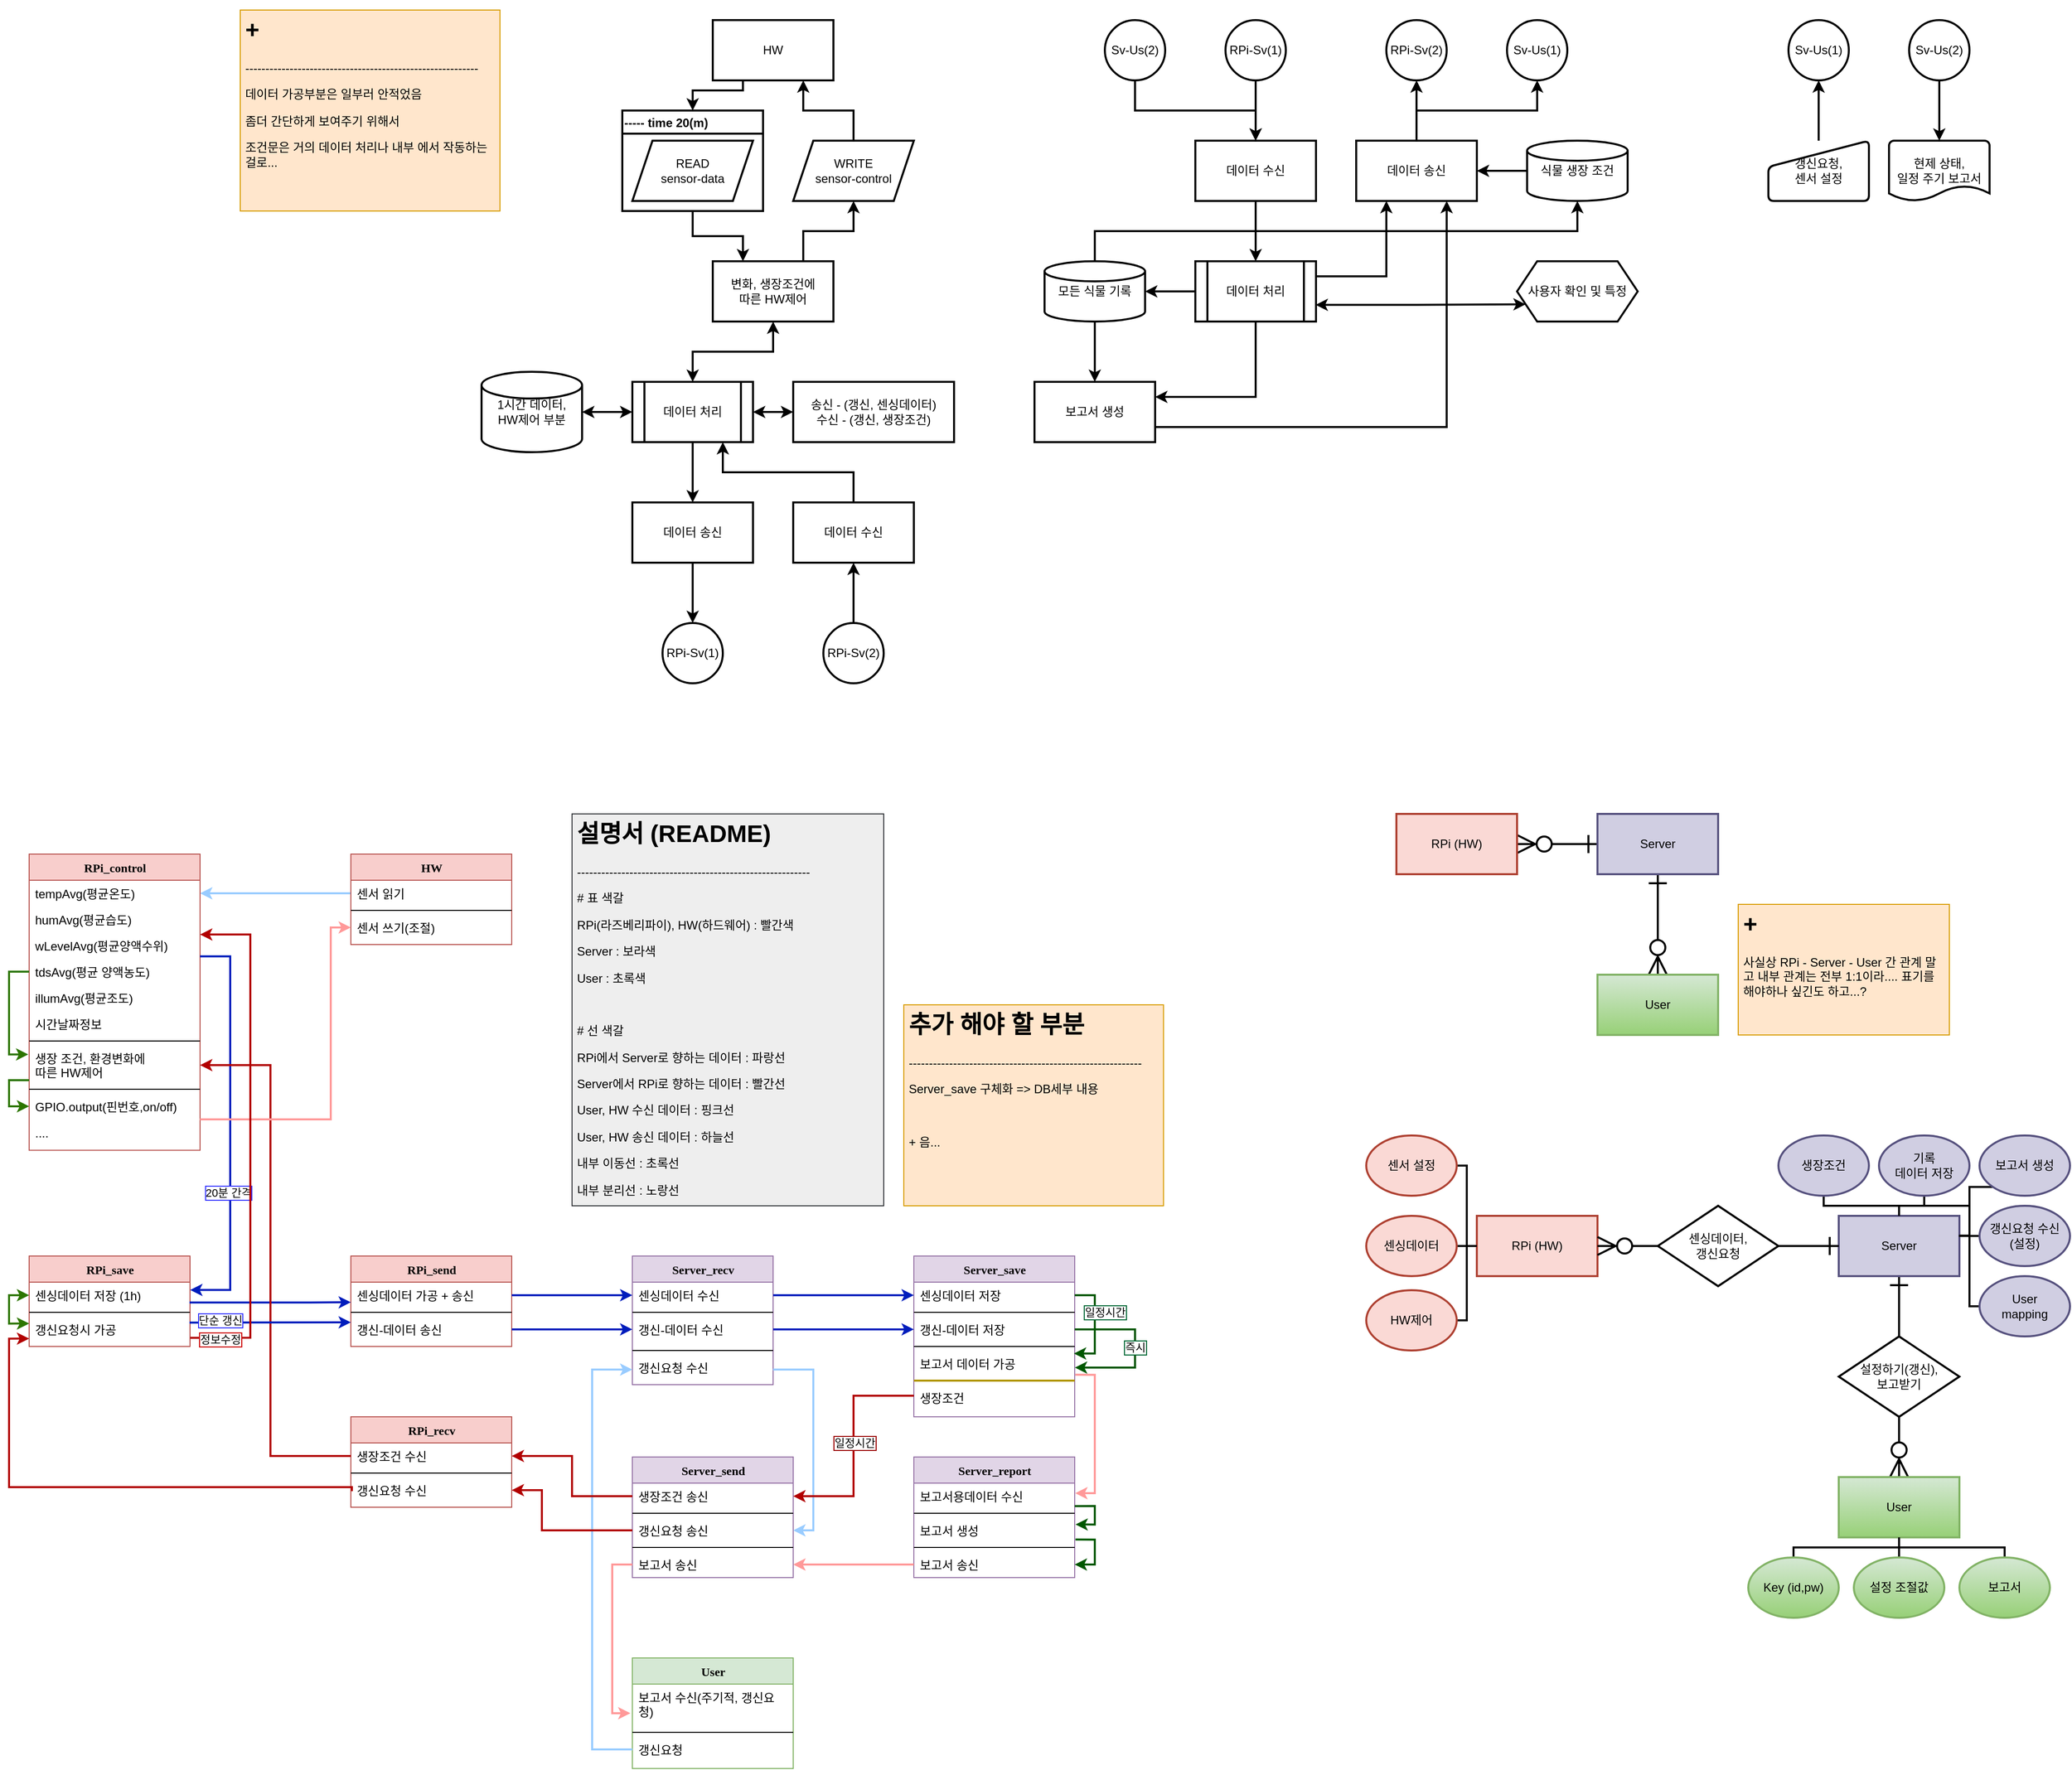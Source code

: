 <mxfile version="14.7.3" type="device"><diagram name="Page-1" id="9f46799a-70d6-7492-0946-bef42562c5a5"><mxGraphModel dx="2370" dy="3023" grid="1" gridSize="10" guides="1" tooltips="1" connect="1" arrows="1" fold="1" page="1" pageScale="1" pageWidth="1100" pageHeight="850" background="none" math="0" shadow="0"><root><mxCell id="0"/><mxCell id="1" parent="0"/><mxCell id="QKsdOYzpCwmb5lnAnML6-34" style="edgeStyle=orthogonalEdgeStyle;rounded=0;orthogonalLoop=1;jettySize=auto;html=1;entryX=1;entryY=0.5;entryDx=0;entryDy=0;startArrow=none;startFill=0;strokeWidth=2;fillColor=#1ba1e2;strokeColor=#99CCFF;" edge="1" parent="1" source="QKsdOYzpCwmb5lnAnML6-31" target="78961159f06e98e8-31"><mxGeometry relative="1" as="geometry"/></mxCell><mxCell id="78961159f06e98e8-30" value="RPi_control" style="swimlane;html=1;fontStyle=1;align=center;verticalAlign=top;childLayout=stackLayout;horizontal=1;startSize=26;horizontalStack=0;resizeParent=1;resizeLast=0;collapsible=1;marginBottom=0;swimlaneFillColor=#ffffff;rounded=0;shadow=0;comic=0;labelBackgroundColor=none;strokeWidth=1;fillColor=#f8cecc;fontFamily=Verdana;fontSize=12;strokeColor=#b85450;" parent="1" vertex="1"><mxGeometry x="40" y="-80" width="170" height="294.75" as="geometry"/></mxCell><mxCell id="78961159f06e98e8-31" value="tempAvg(평균온도)" style="text;html=1;strokeColor=none;fillColor=none;align=left;verticalAlign=top;spacingLeft=4;spacingRight=4;whiteSpace=wrap;overflow=hidden;rotatable=0;points=[[0,0.5],[1,0.5]];portConstraint=eastwest;" parent="78961159f06e98e8-30" vertex="1"><mxGeometry y="26" width="170" height="26" as="geometry"/></mxCell><mxCell id="78961159f06e98e8-32" value="humAvg(평균습도)" style="text;html=1;strokeColor=none;fillColor=none;align=left;verticalAlign=top;spacingLeft=4;spacingRight=4;whiteSpace=wrap;overflow=hidden;rotatable=0;points=[[0,0.5],[1,0.5]];portConstraint=eastwest;" parent="78961159f06e98e8-30" vertex="1"><mxGeometry y="52" width="170" height="26" as="geometry"/></mxCell><mxCell id="78961159f06e98e8-33" value="wLevelAvg(평균양액수위)" style="text;html=1;strokeColor=none;fillColor=none;align=left;verticalAlign=top;spacingLeft=4;spacingRight=4;whiteSpace=wrap;overflow=hidden;rotatable=0;points=[[0,0.5],[1,0.5]];portConstraint=eastwest;" parent="78961159f06e98e8-30" vertex="1"><mxGeometry y="78" width="170" height="26" as="geometry"/></mxCell><mxCell id="QKsdOYzpCwmb5lnAnML6-8" style="edgeStyle=orthogonalEdgeStyle;rounded=0;orthogonalLoop=1;jettySize=auto;html=1;exitX=0;exitY=0.5;exitDx=0;exitDy=0;entryX=-0.005;entryY=0.235;entryDx=0;entryDy=0;entryPerimeter=0;fillColor=#60a917;strokeColor=#2D7600;strokeWidth=2;" edge="1" parent="78961159f06e98e8-30" source="78961159f06e98e8-34" target="78961159f06e98e8-39"><mxGeometry relative="1" as="geometry"/></mxCell><mxCell id="78961159f06e98e8-34" value="tdsAvg(평균 양액농도)" style="text;html=1;strokeColor=none;fillColor=none;align=left;verticalAlign=top;spacingLeft=4;spacingRight=4;whiteSpace=wrap;overflow=hidden;rotatable=0;points=[[0,0.5],[1,0.5]];portConstraint=eastwest;" parent="78961159f06e98e8-30" vertex="1"><mxGeometry y="104" width="170" height="26" as="geometry"/></mxCell><mxCell id="78961159f06e98e8-36" value="illumAvg(평균조도)" style="text;html=1;strokeColor=none;fillColor=none;align=left;verticalAlign=top;spacingLeft=4;spacingRight=4;whiteSpace=wrap;overflow=hidden;rotatable=0;points=[[0,0.5],[1,0.5]];portConstraint=eastwest;" parent="78961159f06e98e8-30" vertex="1"><mxGeometry y="130" width="170" height="26" as="geometry"/></mxCell><mxCell id="78961159f06e98e8-37" value="시간날짜정보" style="text;html=1;strokeColor=none;fillColor=none;align=left;verticalAlign=top;spacingLeft=4;spacingRight=4;whiteSpace=wrap;overflow=hidden;rotatable=0;points=[[0,0.5],[1,0.5]];portConstraint=eastwest;" parent="78961159f06e98e8-30" vertex="1"><mxGeometry y="156" width="170" height="26" as="geometry"/></mxCell><mxCell id="78961159f06e98e8-38" value="" style="line;html=1;strokeWidth=1;fillColor=none;align=left;verticalAlign=middle;spacingTop=-1;spacingLeft=3;spacingRight=3;rotatable=0;labelPosition=right;points=[];portConstraint=eastwest;" parent="78961159f06e98e8-30" vertex="1"><mxGeometry y="182" width="170" height="8" as="geometry"/></mxCell><mxCell id="QKsdOYzpCwmb5lnAnML6-9" style="edgeStyle=orthogonalEdgeStyle;rounded=0;orthogonalLoop=1;jettySize=auto;html=1;entryX=0;entryY=0.5;entryDx=0;entryDy=0;fillColor=#60a917;strokeColor=#2D7600;strokeWidth=2;" edge="1" parent="78961159f06e98e8-30" source="78961159f06e98e8-39" target="78961159f06e98e8-40"><mxGeometry relative="1" as="geometry"><Array as="points"><mxPoint x="-20" y="225"/><mxPoint x="-20" y="251"/></Array></mxGeometry></mxCell><mxCell id="78961159f06e98e8-39" value="생장 조건, 환경변화에&lt;br&gt;따른 HW제어" style="text;html=1;strokeColor=none;fillColor=none;align=left;verticalAlign=top;spacingLeft=4;spacingRight=4;whiteSpace=wrap;overflow=hidden;rotatable=0;points=[[0,0.5],[1,0.5]];portConstraint=eastwest;" parent="78961159f06e98e8-30" vertex="1"><mxGeometry y="190" width="170" height="40" as="geometry"/></mxCell><mxCell id="v6dJetvcLmUMPWw6Mju_-35" value="" style="line;html=1;strokeWidth=1;fillColor=none;align=left;verticalAlign=middle;spacingTop=-1;spacingLeft=3;spacingRight=3;rotatable=0;labelPosition=right;points=[];portConstraint=eastwest;" parent="78961159f06e98e8-30" vertex="1"><mxGeometry y="230" width="170" height="8" as="geometry"/></mxCell><mxCell id="78961159f06e98e8-40" value="GPIO.output(핀번호,on/off)" style="text;html=1;strokeColor=none;fillColor=none;align=left;verticalAlign=top;spacingLeft=4;spacingRight=4;whiteSpace=wrap;overflow=hidden;rotatable=0;points=[[0,0.5],[1,0.5]];portConstraint=eastwest;" parent="78961159f06e98e8-30" vertex="1"><mxGeometry y="238" width="170" height="26" as="geometry"/></mxCell><mxCell id="v6dJetvcLmUMPWw6Mju_-39" value="...." style="text;html=1;strokeColor=none;fillColor=none;align=left;verticalAlign=top;spacingLeft=4;spacingRight=4;whiteSpace=wrap;overflow=hidden;rotatable=0;points=[[0,0.5],[1,0.5]];portConstraint=eastwest;" parent="78961159f06e98e8-30" vertex="1"><mxGeometry y="264" width="170" height="26" as="geometry"/></mxCell><mxCell id="78961159f06e98e8-56" value="RPi_send" style="swimlane;html=1;fontStyle=1;align=center;verticalAlign=top;childLayout=stackLayout;horizontal=1;startSize=26;horizontalStack=0;resizeParent=1;resizeLast=0;collapsible=1;marginBottom=0;swimlaneFillColor=#ffffff;rounded=0;shadow=0;comic=0;labelBackgroundColor=none;strokeWidth=1;fillColor=#f8cecc;fontFamily=Verdana;fontSize=12;strokeColor=#b85450;" parent="1" vertex="1"><mxGeometry x="360" y="320" width="160" height="90" as="geometry"/></mxCell><mxCell id="78961159f06e98e8-57" value="센싱데이터 가공 + 송신" style="text;html=1;strokeColor=none;fillColor=none;align=left;verticalAlign=top;spacingLeft=4;spacingRight=4;whiteSpace=wrap;overflow=hidden;rotatable=0;points=[[0,0.5],[1,0.5]];portConstraint=eastwest;" parent="78961159f06e98e8-56" vertex="1"><mxGeometry y="26" width="160" height="26" as="geometry"/></mxCell><mxCell id="78961159f06e98e8-64" value="" style="line;html=1;strokeWidth=1;fillColor=none;align=left;verticalAlign=middle;spacingTop=-1;spacingLeft=3;spacingRight=3;rotatable=0;labelPosition=right;points=[];portConstraint=eastwest;" parent="78961159f06e98e8-56" vertex="1"><mxGeometry y="52" width="160" height="8" as="geometry"/></mxCell><mxCell id="78961159f06e98e8-65" value="갱신-데이터 송신" style="text;html=1;strokeColor=none;fillColor=none;align=left;verticalAlign=top;spacingLeft=4;spacingRight=4;whiteSpace=wrap;overflow=hidden;rotatable=0;points=[[0,0.5],[1,0.5]];portConstraint=eastwest;" parent="78961159f06e98e8-56" vertex="1"><mxGeometry y="60" width="160" height="26" as="geometry"/></mxCell><mxCell id="78961159f06e98e8-69" value="RPi_recv" style="swimlane;html=1;fontStyle=1;align=center;verticalAlign=top;childLayout=stackLayout;horizontal=1;startSize=26;horizontalStack=0;resizeParent=1;resizeLast=0;collapsible=1;marginBottom=0;swimlaneFillColor=#ffffff;rounded=0;shadow=0;comic=0;labelBackgroundColor=none;strokeWidth=1;fillColor=#f8cecc;fontFamily=Verdana;fontSize=12;strokeColor=#b85450;" parent="1" vertex="1"><mxGeometry x="360" y="480" width="160" height="90" as="geometry"/></mxCell><mxCell id="78961159f06e98e8-70" value="생장조건 수신" style="text;html=1;strokeColor=none;fillColor=none;align=left;verticalAlign=top;spacingLeft=4;spacingRight=4;whiteSpace=wrap;overflow=hidden;rotatable=0;points=[[0,0.5],[1,0.5]];portConstraint=eastwest;" parent="78961159f06e98e8-69" vertex="1"><mxGeometry y="26" width="160" height="26" as="geometry"/></mxCell><mxCell id="78961159f06e98e8-77" value="" style="line;html=1;strokeWidth=1;fillColor=none;align=left;verticalAlign=middle;spacingTop=-1;spacingLeft=3;spacingRight=3;rotatable=0;labelPosition=right;points=[];portConstraint=eastwest;" parent="78961159f06e98e8-69" vertex="1"><mxGeometry y="52" width="160" height="8" as="geometry"/></mxCell><mxCell id="78961159f06e98e8-78" value="갱신요청 수신" style="text;html=1;strokeColor=none;fillColor=none;align=left;verticalAlign=top;spacingLeft=4;spacingRight=4;whiteSpace=wrap;overflow=hidden;rotatable=0;points=[[0,0.5],[1,0.5]];portConstraint=eastwest;" parent="78961159f06e98e8-69" vertex="1"><mxGeometry y="60" width="160" height="26" as="geometry"/></mxCell><mxCell id="78961159f06e98e8-82" value="RPi_save" style="swimlane;html=1;fontStyle=1;align=center;verticalAlign=top;childLayout=stackLayout;horizontal=1;startSize=26;horizontalStack=0;resizeParent=1;resizeLast=0;collapsible=1;marginBottom=0;swimlaneFillColor=#ffffff;rounded=0;shadow=0;comic=0;labelBackgroundColor=none;strokeWidth=1;fillColor=#f8cecc;fontFamily=Verdana;fontSize=12;strokeColor=#b85450;" parent="1" vertex="1"><mxGeometry x="40" y="320" width="160" height="90" as="geometry"/></mxCell><mxCell id="78961159f06e98e8-83" value="센싱데이터 저장 (1h)" style="text;html=1;strokeColor=none;fillColor=none;align=left;verticalAlign=top;spacingLeft=4;spacingRight=4;whiteSpace=wrap;overflow=hidden;rotatable=0;points=[[0,0.5],[1,0.5]];portConstraint=eastwest;" parent="78961159f06e98e8-82" vertex="1"><mxGeometry y="26" width="160" height="26" as="geometry"/></mxCell><mxCell id="78961159f06e98e8-90" value="" style="line;html=1;strokeWidth=1;fillColor=none;align=left;verticalAlign=middle;spacingTop=-1;spacingLeft=3;spacingRight=3;rotatable=0;labelPosition=right;points=[];portConstraint=eastwest;" parent="78961159f06e98e8-82" vertex="1"><mxGeometry y="52" width="160" height="8" as="geometry"/></mxCell><mxCell id="QKsdOYzpCwmb5lnAnML6-10" style="edgeStyle=orthogonalEdgeStyle;rounded=0;orthogonalLoop=1;jettySize=auto;html=1;entryX=0;entryY=0.5;entryDx=0;entryDy=0;strokeWidth=2;startArrow=classic;startFill=1;fillColor=#60a917;strokeColor=#2D7600;exitX=0;exitY=0.276;exitDx=0;exitDy=0;exitPerimeter=0;" edge="1" parent="78961159f06e98e8-82" source="78961159f06e98e8-91" target="78961159f06e98e8-83"><mxGeometry relative="1" as="geometry"><Array as="points"><mxPoint x="-20" y="67"/><mxPoint x="-20" y="39"/></Array></mxGeometry></mxCell><mxCell id="78961159f06e98e8-91" value="갱신요청시 가공" style="text;html=1;strokeColor=none;fillColor=none;align=left;verticalAlign=top;spacingLeft=4;spacingRight=4;whiteSpace=wrap;overflow=hidden;rotatable=0;points=[[0,0.5],[1,0.5]];portConstraint=eastwest;" parent="78961159f06e98e8-82" vertex="1"><mxGeometry y="60" width="160" height="26" as="geometry"/></mxCell><mxCell id="78961159f06e98e8-95" value="Server_send" style="swimlane;html=1;fontStyle=1;align=center;verticalAlign=top;childLayout=stackLayout;horizontal=1;startSize=26;horizontalStack=0;resizeParent=1;resizeLast=0;collapsible=1;marginBottom=0;swimlaneFillColor=#ffffff;rounded=0;shadow=0;comic=0;labelBackgroundColor=none;strokeWidth=1;fillColor=#e1d5e7;fontFamily=Verdana;fontSize=12;strokeColor=#9673a6;" parent="1" vertex="1"><mxGeometry x="640" y="520" width="160" height="120" as="geometry"/></mxCell><mxCell id="78961159f06e98e8-96" value="생장조건 송신" style="text;html=1;strokeColor=none;fillColor=none;align=left;verticalAlign=top;spacingLeft=4;spacingRight=4;whiteSpace=wrap;overflow=hidden;rotatable=0;points=[[0,0.5],[1,0.5]];portConstraint=eastwest;" parent="78961159f06e98e8-95" vertex="1"><mxGeometry y="26" width="160" height="26" as="geometry"/></mxCell><mxCell id="78961159f06e98e8-103" value="" style="line;html=1;strokeWidth=1;fillColor=none;align=left;verticalAlign=middle;spacingTop=-1;spacingLeft=3;spacingRight=3;rotatable=0;labelPosition=right;points=[];portConstraint=eastwest;" parent="78961159f06e98e8-95" vertex="1"><mxGeometry y="52" width="160" height="8" as="geometry"/></mxCell><mxCell id="78961159f06e98e8-97" value="갱신요청 송신" style="text;html=1;strokeColor=none;fillColor=none;align=left;verticalAlign=top;spacingLeft=4;spacingRight=4;whiteSpace=wrap;overflow=hidden;rotatable=0;points=[[0,0.5],[1,0.5]];portConstraint=eastwest;" parent="78961159f06e98e8-95" vertex="1"><mxGeometry y="60" width="160" height="26" as="geometry"/></mxCell><mxCell id="v6dJetvcLmUMPWw6Mju_-44" value="" style="line;html=1;strokeWidth=1;fillColor=none;align=left;verticalAlign=middle;spacingTop=-1;spacingLeft=3;spacingRight=3;rotatable=0;labelPosition=right;points=[];portConstraint=eastwest;" parent="78961159f06e98e8-95" vertex="1"><mxGeometry y="86" width="160" height="8" as="geometry"/></mxCell><mxCell id="78961159f06e98e8-98" value="보고서 송신" style="text;html=1;strokeColor=none;fillColor=none;align=left;verticalAlign=top;spacingLeft=4;spacingRight=4;whiteSpace=wrap;overflow=hidden;rotatable=0;points=[[0,0.5],[1,0.5]];portConstraint=eastwest;" parent="78961159f06e98e8-95" vertex="1"><mxGeometry y="94" width="160" height="26" as="geometry"/></mxCell><mxCell id="78961159f06e98e8-108" value="Server_recv" style="swimlane;html=1;fontStyle=1;align=center;verticalAlign=top;childLayout=stackLayout;horizontal=1;startSize=26;horizontalStack=0;resizeParent=1;resizeLast=0;collapsible=1;marginBottom=0;swimlaneFillColor=#ffffff;rounded=0;shadow=0;comic=0;labelBackgroundColor=none;strokeWidth=1;fillColor=#e1d5e7;fontFamily=Verdana;fontSize=12;strokeColor=#9673a6;" parent="1" vertex="1"><mxGeometry x="640" y="320" width="140" height="128" as="geometry"/></mxCell><mxCell id="78961159f06e98e8-109" value="센싱데이터 수신" style="text;html=1;strokeColor=none;fillColor=none;align=left;verticalAlign=top;spacingLeft=4;spacingRight=4;whiteSpace=wrap;overflow=hidden;rotatable=0;points=[[0,0.5],[1,0.5]];portConstraint=eastwest;" parent="78961159f06e98e8-108" vertex="1"><mxGeometry y="26" width="140" height="26" as="geometry"/></mxCell><mxCell id="78961159f06e98e8-116" value="" style="line;html=1;strokeWidth=1;fillColor=none;align=left;verticalAlign=middle;spacingTop=-1;spacingLeft=3;spacingRight=3;rotatable=0;labelPosition=right;points=[];portConstraint=eastwest;" parent="78961159f06e98e8-108" vertex="1"><mxGeometry y="52" width="140" height="8" as="geometry"/></mxCell><mxCell id="78961159f06e98e8-110" value="갱신-데이터 수신" style="text;html=1;strokeColor=none;fillColor=none;align=left;verticalAlign=top;spacingLeft=4;spacingRight=4;whiteSpace=wrap;overflow=hidden;rotatable=0;points=[[0,0.5],[1,0.5]];portConstraint=eastwest;" parent="78961159f06e98e8-108" vertex="1"><mxGeometry y="60" width="140" height="30" as="geometry"/></mxCell><mxCell id="QKsdOYzpCwmb5lnAnML6-15" value="" style="line;html=1;strokeWidth=1;fillColor=none;align=left;verticalAlign=middle;spacingTop=-1;spacingLeft=3;spacingRight=3;rotatable=0;labelPosition=right;points=[];portConstraint=eastwest;" vertex="1" parent="78961159f06e98e8-108"><mxGeometry y="90" width="140" height="8" as="geometry"/></mxCell><mxCell id="QKsdOYzpCwmb5lnAnML6-14" value="갱신요청 수신" style="text;html=1;strokeColor=none;fillColor=none;align=left;verticalAlign=top;spacingLeft=4;spacingRight=4;whiteSpace=wrap;overflow=hidden;rotatable=0;points=[[0,0.5],[1,0.5]];portConstraint=eastwest;" vertex="1" parent="78961159f06e98e8-108"><mxGeometry y="98" width="140" height="30" as="geometry"/></mxCell><mxCell id="v6dJetvcLmUMPWw6Mju_-1" value="Server_save" style="swimlane;html=1;fontStyle=1;align=center;verticalAlign=top;childLayout=stackLayout;horizontal=1;startSize=26;horizontalStack=0;resizeParent=1;resizeLast=0;collapsible=1;marginBottom=0;swimlaneFillColor=#ffffff;rounded=0;shadow=0;comic=0;labelBackgroundColor=none;strokeWidth=1;fillColor=#e1d5e7;fontFamily=Verdana;fontSize=12;strokeColor=#9673a6;" parent="1" vertex="1"><mxGeometry x="920" y="320" width="160" height="160" as="geometry"/></mxCell><mxCell id="v6dJetvcLmUMPWw6Mju_-2" value="센싱데이터 저장" style="text;html=1;strokeColor=none;fillColor=none;align=left;verticalAlign=top;spacingLeft=4;spacingRight=4;whiteSpace=wrap;overflow=hidden;rotatable=0;points=[[0,0.5],[1,0.5]];portConstraint=eastwest;" parent="v6dJetvcLmUMPWw6Mju_-1" vertex="1"><mxGeometry y="26" width="160" height="26" as="geometry"/></mxCell><mxCell id="v6dJetvcLmUMPWw6Mju_-4" value="" style="line;html=1;strokeWidth=1;fillColor=none;align=left;verticalAlign=middle;spacingTop=-1;spacingLeft=3;spacingRight=3;rotatable=0;labelPosition=right;points=[];portConstraint=eastwest;" parent="v6dJetvcLmUMPWw6Mju_-1" vertex="1"><mxGeometry y="52" width="160" height="8" as="geometry"/></mxCell><mxCell id="QKsdOYzpCwmb5lnAnML6-28" style="edgeStyle=orthogonalEdgeStyle;rounded=0;orthogonalLoop=1;jettySize=auto;html=1;entryX=1.001;entryY=0.646;entryDx=0;entryDy=0;startArrow=none;startFill=0;strokeWidth=2;exitX=1;exitY=0.5;exitDx=0;exitDy=0;fillColor=#008a00;strokeColor=#005700;entryPerimeter=0;" edge="1" parent="v6dJetvcLmUMPWw6Mju_-1" source="v6dJetvcLmUMPWw6Mju_-5" target="v6dJetvcLmUMPWw6Mju_-6"><mxGeometry relative="1" as="geometry"><Array as="points"><mxPoint x="220" y="73"/><mxPoint x="220" y="111"/><mxPoint x="160" y="111"/></Array></mxGeometry></mxCell><mxCell id="QKsdOYzpCwmb5lnAnML6-29" value="즉시" style="edgeLabel;html=1;align=center;verticalAlign=middle;resizable=0;points=[];labelBorderColor=#006633;" vertex="1" connectable="0" parent="QKsdOYzpCwmb5lnAnML6-28"><mxGeometry x="-0.085" relative="1" as="geometry"><mxPoint y="5" as="offset"/></mxGeometry></mxCell><mxCell id="v6dJetvcLmUMPWw6Mju_-5" value="갱신-데이터 저장" style="text;html=1;strokeColor=none;fillColor=none;align=left;verticalAlign=top;spacingLeft=4;spacingRight=4;whiteSpace=wrap;overflow=hidden;rotatable=0;points=[[0,0.5],[1,0.5]];portConstraint=eastwest;" parent="v6dJetvcLmUMPWw6Mju_-1" vertex="1"><mxGeometry y="60" width="160" height="26" as="geometry"/></mxCell><mxCell id="QKsdOYzpCwmb5lnAnML6-26" value="" style="line;html=1;strokeWidth=1;fillColor=none;align=left;verticalAlign=middle;spacingTop=-1;spacingLeft=3;spacingRight=3;rotatable=0;labelPosition=right;points=[];portConstraint=eastwest;" vertex="1" parent="v6dJetvcLmUMPWw6Mju_-1"><mxGeometry y="86" width="160" height="8" as="geometry"/></mxCell><mxCell id="v6dJetvcLmUMPWw6Mju_-6" value="보고서 데이터 가공" style="text;html=1;strokeColor=none;fillColor=none;align=left;verticalAlign=top;spacingLeft=4;spacingRight=4;whiteSpace=wrap;overflow=hidden;rotatable=0;points=[[0,0.5],[1,0.5]];portConstraint=eastwest;" parent="v6dJetvcLmUMPWw6Mju_-1" vertex="1"><mxGeometry y="94" width="160" height="26" as="geometry"/></mxCell><mxCell id="v6dJetvcLmUMPWw6Mju_-59" style="edgeStyle=orthogonalEdgeStyle;rounded=0;orthogonalLoop=1;jettySize=auto;html=1;exitX=1;exitY=0.5;exitDx=0;exitDy=0;strokeWidth=2;fillColor=#008a00;strokeColor=#005700;entryX=0.995;entryY=0.106;entryDx=0;entryDy=0;entryPerimeter=0;" parent="v6dJetvcLmUMPWw6Mju_-1" source="v6dJetvcLmUMPWw6Mju_-2" edge="1" target="v6dJetvcLmUMPWw6Mju_-6"><mxGeometry relative="1" as="geometry"><mxPoint x="160" y="81.0" as="targetPoint"/><Array as="points"><mxPoint x="180" y="39"/><mxPoint x="180" y="97"/><mxPoint x="159" y="97"/></Array></mxGeometry></mxCell><mxCell id="QKsdOYzpCwmb5lnAnML6-27" value="일정시간" style="edgeLabel;html=1;align=center;verticalAlign=middle;resizable=0;points=[];labelBorderColor=#006633;" vertex="1" connectable="0" parent="v6dJetvcLmUMPWw6Mju_-59"><mxGeometry x="-0.218" y="2" relative="1" as="geometry"><mxPoint x="8" y="-2" as="offset"/></mxGeometry></mxCell><mxCell id="QKsdOYzpCwmb5lnAnML6-5" value="" style="line;html=1;strokeWidth=2;align=left;verticalAlign=middle;spacingTop=-1;spacingLeft=3;spacingRight=3;rotatable=0;labelPosition=right;points=[];portConstraint=eastwest;fillColor=#e3c800;strokeColor=#B09500;fontColor=#000000;" vertex="1" parent="v6dJetvcLmUMPWw6Mju_-1"><mxGeometry y="120" width="160" height="8" as="geometry"/></mxCell><mxCell id="QKsdOYzpCwmb5lnAnML6-6" value="생장조건" style="text;html=1;strokeColor=none;fillColor=none;align=left;verticalAlign=top;spacingLeft=4;spacingRight=4;whiteSpace=wrap;overflow=hidden;rotatable=0;points=[[0,0.5],[1,0.5]];portConstraint=eastwest;" vertex="1" parent="v6dJetvcLmUMPWw6Mju_-1"><mxGeometry y="128" width="160" height="22" as="geometry"/></mxCell><mxCell id="v6dJetvcLmUMPWw6Mju_-7" value="Server_report" style="swimlane;html=1;fontStyle=1;align=center;verticalAlign=top;childLayout=stackLayout;horizontal=1;startSize=26;horizontalStack=0;resizeParent=1;resizeLast=0;collapsible=1;marginBottom=0;swimlaneFillColor=#ffffff;rounded=0;shadow=0;comic=0;labelBackgroundColor=none;strokeWidth=1;fillColor=#e1d5e7;fontFamily=Verdana;fontSize=12;strokeColor=#9673a6;" parent="1" vertex="1"><mxGeometry x="920" y="520" width="160" height="120" as="geometry"/></mxCell><mxCell id="QKsdOYzpCwmb5lnAnML6-11" style="edgeStyle=orthogonalEdgeStyle;rounded=0;orthogonalLoop=1;jettySize=auto;html=1;entryX=1.005;entryY=0.276;entryDx=0;entryDy=0;startArrow=none;startFill=0;strokeWidth=2;exitX=1;exitY=0.878;exitDx=0;exitDy=0;exitPerimeter=0;entryPerimeter=0;fillColor=#008a00;strokeColor=#005700;" edge="1" parent="v6dJetvcLmUMPWw6Mju_-7" source="v6dJetvcLmUMPWw6Mju_-8" target="v6dJetvcLmUMPWw6Mju_-11"><mxGeometry relative="1" as="geometry"><Array as="points"><mxPoint x="180" y="49"/><mxPoint x="180" y="67"/></Array></mxGeometry></mxCell><mxCell id="v6dJetvcLmUMPWw6Mju_-8" value="보고서용데이터 수신" style="text;html=1;strokeColor=none;fillColor=none;align=left;verticalAlign=top;spacingLeft=4;spacingRight=4;whiteSpace=wrap;overflow=hidden;rotatable=0;points=[[0,0.5],[1,0.5]];portConstraint=eastwest;" parent="v6dJetvcLmUMPWw6Mju_-7" vertex="1"><mxGeometry y="26" width="160" height="26" as="geometry"/></mxCell><mxCell id="v6dJetvcLmUMPWw6Mju_-10" value="" style="line;html=1;strokeWidth=1;fillColor=none;align=left;verticalAlign=middle;spacingTop=-1;spacingLeft=3;spacingRight=3;rotatable=0;labelPosition=right;points=[];portConstraint=eastwest;" parent="v6dJetvcLmUMPWw6Mju_-7" vertex="1"><mxGeometry y="52" width="160" height="8" as="geometry"/></mxCell><mxCell id="QKsdOYzpCwmb5lnAnML6-13" style="edgeStyle=orthogonalEdgeStyle;rounded=0;orthogonalLoop=1;jettySize=auto;html=1;entryX=1;entryY=0.5;entryDx=0;entryDy=0;startArrow=none;startFill=0;strokeWidth=2;exitX=1.005;exitY=0.853;exitDx=0;exitDy=0;exitPerimeter=0;fillColor=#008a00;strokeColor=#005700;" edge="1" parent="v6dJetvcLmUMPWw6Mju_-7" source="v6dJetvcLmUMPWw6Mju_-11" target="v6dJetvcLmUMPWw6Mju_-12"><mxGeometry relative="1" as="geometry"><Array as="points"><mxPoint x="180" y="82"/><mxPoint x="180" y="107"/></Array></mxGeometry></mxCell><mxCell id="v6dJetvcLmUMPWw6Mju_-11" value="보고서 생성" style="text;html=1;strokeColor=none;fillColor=none;align=left;verticalAlign=top;spacingLeft=4;spacingRight=4;whiteSpace=wrap;overflow=hidden;rotatable=0;points=[[0,0.5],[1,0.5]];portConstraint=eastwest;" parent="v6dJetvcLmUMPWw6Mju_-7" vertex="1"><mxGeometry y="60" width="160" height="26" as="geometry"/></mxCell><mxCell id="v6dJetvcLmUMPWw6Mju_-47" value="" style="line;html=1;strokeWidth=1;fillColor=none;align=left;verticalAlign=middle;spacingTop=-1;spacingLeft=3;spacingRight=3;rotatable=0;labelPosition=right;points=[];portConstraint=eastwest;" parent="v6dJetvcLmUMPWw6Mju_-7" vertex="1"><mxGeometry y="86" width="160" height="8" as="geometry"/></mxCell><mxCell id="v6dJetvcLmUMPWw6Mju_-12" value="보고서 송신" style="text;html=1;strokeColor=none;fillColor=none;align=left;verticalAlign=top;spacingLeft=4;spacingRight=4;whiteSpace=wrap;overflow=hidden;rotatable=0;points=[[0,0.5],[1,0.5]];portConstraint=eastwest;" parent="v6dJetvcLmUMPWw6Mju_-7" vertex="1"><mxGeometry y="94" width="160" height="26" as="geometry"/></mxCell><mxCell id="v6dJetvcLmUMPWw6Mju_-15" value="User" style="swimlane;html=1;fontStyle=1;align=center;verticalAlign=top;childLayout=stackLayout;horizontal=1;startSize=26;horizontalStack=0;resizeParent=1;resizeLast=0;collapsible=1;marginBottom=0;swimlaneFillColor=#ffffff;rounded=0;shadow=0;comic=0;labelBackgroundColor=none;strokeWidth=1;fillColor=#d5e8d4;fontFamily=Verdana;fontSize=12;strokeColor=#82b366;" parent="1" vertex="1"><mxGeometry x="640" y="720" width="160" height="110" as="geometry"/></mxCell><mxCell id="v6dJetvcLmUMPWw6Mju_-16" value="보고서 수신(주기적, 갱신요청)" style="text;html=1;strokeColor=none;fillColor=none;align=left;verticalAlign=top;spacingLeft=4;spacingRight=4;whiteSpace=wrap;overflow=hidden;rotatable=0;points=[[0,0.5],[1,0.5]];portConstraint=eastwest;" parent="v6dJetvcLmUMPWw6Mju_-15" vertex="1"><mxGeometry y="26" width="160" height="44" as="geometry"/></mxCell><mxCell id="v6dJetvcLmUMPWw6Mju_-20" value="" style="line;html=1;strokeWidth=1;fillColor=none;align=left;verticalAlign=middle;spacingTop=-1;spacingLeft=3;spacingRight=3;rotatable=0;labelPosition=right;points=[];portConstraint=eastwest;" parent="v6dJetvcLmUMPWw6Mju_-15" vertex="1"><mxGeometry y="70" width="160" height="8" as="geometry"/></mxCell><mxCell id="v6dJetvcLmUMPWw6Mju_-21" value="갱신요청" style="text;html=1;strokeColor=none;fillColor=none;align=left;verticalAlign=top;spacingLeft=4;spacingRight=4;whiteSpace=wrap;overflow=hidden;rotatable=0;points=[[0,0.5],[1,0.5]];portConstraint=eastwest;" parent="v6dJetvcLmUMPWw6Mju_-15" vertex="1"><mxGeometry y="78" width="160" height="26" as="geometry"/></mxCell><mxCell id="v6dJetvcLmUMPWw6Mju_-48" style="edgeStyle=orthogonalEdgeStyle;rounded=0;orthogonalLoop=1;jettySize=auto;html=1;exitX=0.997;exitY=0.78;exitDx=0;exitDy=0;exitPerimeter=0;fillColor=#0050ef;strokeColor=#001DBC;strokeWidth=2;" parent="1" source="78961159f06e98e8-83" edge="1"><mxGeometry relative="1" as="geometry"><mxPoint x="360" y="366" as="targetPoint"/><Array as="points"><mxPoint x="320" y="366"/><mxPoint x="360" y="366"/></Array></mxGeometry></mxCell><mxCell id="v6dJetvcLmUMPWw6Mju_-49" style="edgeStyle=orthogonalEdgeStyle;rounded=0;orthogonalLoop=1;jettySize=auto;html=1;exitX=1;exitY=0.913;exitDx=0;exitDy=0;entryX=1.001;entryY=0.297;entryDx=0;entryDy=0;exitPerimeter=0;fillColor=#0050ef;strokeColor=#001DBC;strokeWidth=2;entryPerimeter=0;" parent="1" source="78961159f06e98e8-33" target="78961159f06e98e8-83" edge="1"><mxGeometry relative="1" as="geometry"><Array as="points"><mxPoint x="240" y="22"/><mxPoint x="240" y="354"/></Array></mxGeometry></mxCell><mxCell id="QKsdOYzpCwmb5lnAnML6-42" value="20분 간격" style="edgeLabel;html=1;align=center;verticalAlign=middle;resizable=0;points=[];labelBorderColor=#3333FF;" vertex="1" connectable="0" parent="v6dJetvcLmUMPWw6Mju_-49"><mxGeometry x="0.107" y="-2" relative="1" as="geometry"><mxPoint y="43" as="offset"/></mxGeometry></mxCell><mxCell id="v6dJetvcLmUMPWw6Mju_-51" style="edgeStyle=orthogonalEdgeStyle;rounded=0;orthogonalLoop=1;jettySize=auto;html=1;exitX=0;exitY=0.5;exitDx=0;exitDy=0;entryX=1;entryY=0.5;entryDx=0;entryDy=0;fillColor=#e51400;strokeColor=#B20000;strokeWidth=2;" parent="1" source="78961159f06e98e8-70" target="78961159f06e98e8-39" edge="1"><mxGeometry relative="1" as="geometry"><Array as="points"><mxPoint x="280" y="519"/><mxPoint x="280" y="130"/></Array><mxPoint x="210" y="135" as="targetPoint"/></mxGeometry></mxCell><mxCell id="v6dJetvcLmUMPWw6Mju_-52" style="edgeStyle=orthogonalEdgeStyle;rounded=0;orthogonalLoop=1;jettySize=auto;html=1;exitX=0;exitY=0.5;exitDx=0;exitDy=0;entryX=0;entryY=0.853;entryDx=0;entryDy=0;entryPerimeter=0;fillColor=#e51400;strokeColor=#B20000;strokeWidth=2;" parent="1" source="78961159f06e98e8-78" target="78961159f06e98e8-91" edge="1"><mxGeometry relative="1" as="geometry"><Array as="points"><mxPoint x="361" y="553"/><mxPoint x="361" y="550"/><mxPoint x="20" y="550"/><mxPoint x="20" y="402"/></Array><mxPoint x="360.96" y="568.002" as="sourcePoint"/></mxGeometry></mxCell><mxCell id="v6dJetvcLmUMPWw6Mju_-53" style="edgeStyle=orthogonalEdgeStyle;rounded=0;orthogonalLoop=1;jettySize=auto;html=1;exitX=0.997;exitY=0.242;exitDx=0;exitDy=0;fillColor=#0050ef;strokeColor=#001DBC;strokeWidth=2;exitPerimeter=0;" parent="1" source="78961159f06e98e8-91" edge="1"><mxGeometry relative="1" as="geometry"><mxPoint x="360" y="386" as="targetPoint"/><Array as="points"><mxPoint x="360" y="386"/></Array></mxGeometry></mxCell><mxCell id="QKsdOYzpCwmb5lnAnML6-45" value="단순 갱신" style="edgeLabel;html=1;align=center;verticalAlign=middle;resizable=0;points=[];labelBorderColor=#3333FF;" vertex="1" connectable="0" parent="v6dJetvcLmUMPWw6Mju_-53"><mxGeometry x="-0.636" y="-1" relative="1" as="geometry"><mxPoint x="1" y="-3" as="offset"/></mxGeometry></mxCell><mxCell id="v6dJetvcLmUMPWw6Mju_-54" style="edgeStyle=orthogonalEdgeStyle;rounded=0;orthogonalLoop=1;jettySize=auto;html=1;exitX=1;exitY=0.5;exitDx=0;exitDy=0;fillColor=#0050ef;strokeColor=#001DBC;strokeWidth=2;" parent="1" source="78961159f06e98e8-65" edge="1"><mxGeometry relative="1" as="geometry"><Array as="points"><mxPoint x="640" y="393"/></Array><mxPoint x="640" y="393" as="targetPoint"/></mxGeometry></mxCell><mxCell id="v6dJetvcLmUMPWw6Mju_-55" style="edgeStyle=orthogonalEdgeStyle;rounded=0;orthogonalLoop=1;jettySize=auto;html=1;exitX=1;exitY=0.5;exitDx=0;exitDy=0;entryX=0;entryY=0.5;entryDx=0;entryDy=0;fillColor=#0050ef;strokeColor=#001DBC;strokeWidth=2;" parent="1" source="78961159f06e98e8-57" target="78961159f06e98e8-109" edge="1"><mxGeometry relative="1" as="geometry"/></mxCell><mxCell id="v6dJetvcLmUMPWw6Mju_-56" style="edgeStyle=orthogonalEdgeStyle;rounded=0;orthogonalLoop=1;jettySize=auto;html=1;exitX=0;exitY=0.5;exitDx=0;exitDy=0;fillColor=#b1ddf0;strokeColor=#99CCFF;strokeWidth=2;entryX=0;entryY=0.5;entryDx=0;entryDy=0;jumpStyle=none;" parent="1" source="v6dJetvcLmUMPWw6Mju_-21" target="QKsdOYzpCwmb5lnAnML6-14" edge="1"><mxGeometry relative="1" as="geometry"><Array as="points"><mxPoint x="600" y="811"/><mxPoint x="600" y="433"/></Array><mxPoint x="640" y="410" as="targetPoint"/></mxGeometry></mxCell><mxCell id="v6dJetvcLmUMPWw6Mju_-57" style="edgeStyle=orthogonalEdgeStyle;rounded=0;orthogonalLoop=1;jettySize=auto;html=1;exitX=1;exitY=0.5;exitDx=0;exitDy=0;entryX=1;entryY=0.5;entryDx=0;entryDy=0;fillColor=#e51400;strokeColor=#99CCFF;strokeWidth=2;" parent="1" source="QKsdOYzpCwmb5lnAnML6-14" target="78961159f06e98e8-97" edge="1"><mxGeometry relative="1" as="geometry"><Array as="points"><mxPoint x="820" y="433"/><mxPoint x="820" y="593"/></Array></mxGeometry></mxCell><mxCell id="v6dJetvcLmUMPWw6Mju_-58" style="edgeStyle=orthogonalEdgeStyle;rounded=0;orthogonalLoop=1;jettySize=auto;html=1;exitX=1;exitY=0.5;exitDx=0;exitDy=0;entryX=0;entryY=0.5;entryDx=0;entryDy=0;fillColor=#0050ef;strokeColor=#001DBC;strokeWidth=2;" parent="1" source="78961159f06e98e8-109" target="v6dJetvcLmUMPWw6Mju_-2" edge="1"><mxGeometry relative="1" as="geometry"/></mxCell><mxCell id="v6dJetvcLmUMPWw6Mju_-60" style="edgeStyle=orthogonalEdgeStyle;rounded=0;orthogonalLoop=1;jettySize=auto;html=1;exitX=1.004;exitY=0.93;exitDx=0;exitDy=0;entryX=1.003;entryY=0.372;entryDx=0;entryDy=0;fillColor=#a20025;strokeColor=#FF9999;strokeWidth=2;entryPerimeter=0;exitPerimeter=0;" parent="1" source="v6dJetvcLmUMPWw6Mju_-6" target="v6dJetvcLmUMPWw6Mju_-8" edge="1"><mxGeometry relative="1" as="geometry"><Array as="points"><mxPoint x="1100" y="438"/><mxPoint x="1100" y="556"/><mxPoint x="1081" y="556"/></Array></mxGeometry></mxCell><mxCell id="v6dJetvcLmUMPWw6Mju_-61" style="edgeStyle=orthogonalEdgeStyle;rounded=0;orthogonalLoop=1;jettySize=auto;html=1;exitX=0;exitY=0.5;exitDx=0;exitDy=0;entryX=1;entryY=0.5;entryDx=0;entryDy=0;strokeWidth=2;fillColor=#a20025;strokeColor=#FF9999;" parent="1" source="v6dJetvcLmUMPWw6Mju_-12" target="78961159f06e98e8-98" edge="1"><mxGeometry relative="1" as="geometry"><Array as="points"/></mxGeometry></mxCell><mxCell id="v6dJetvcLmUMPWw6Mju_-62" style="edgeStyle=orthogonalEdgeStyle;rounded=0;orthogonalLoop=1;jettySize=auto;html=1;exitX=0;exitY=0.5;exitDx=0;exitDy=0;entryX=1;entryY=0.5;entryDx=0;entryDy=0;strokeWidth=2;fillColor=#e51400;strokeColor=#B20000;" parent="1" source="78961159f06e98e8-96" target="78961159f06e98e8-70" edge="1"><mxGeometry relative="1" as="geometry"><Array as="points"><mxPoint x="580" y="559"/><mxPoint x="580" y="519"/></Array></mxGeometry></mxCell><mxCell id="v6dJetvcLmUMPWw6Mju_-63" style="edgeStyle=orthogonalEdgeStyle;rounded=0;orthogonalLoop=1;jettySize=auto;html=1;exitX=0;exitY=0.5;exitDx=0;exitDy=0;entryX=1;entryY=0.5;entryDx=0;entryDy=0;strokeWidth=2;fillColor=#e51400;strokeColor=#B20000;" parent="1" source="78961159f06e98e8-97" target="78961159f06e98e8-78" edge="1"><mxGeometry relative="1" as="geometry"><Array as="points"><mxPoint x="550" y="593"/><mxPoint x="550" y="553"/></Array></mxGeometry></mxCell><mxCell id="v6dJetvcLmUMPWw6Mju_-64" style="edgeStyle=orthogonalEdgeStyle;rounded=0;orthogonalLoop=1;jettySize=auto;html=1;exitX=0;exitY=0.5;exitDx=0;exitDy=0;entryX=-0.012;entryY=0.659;entryDx=0;entryDy=0;entryPerimeter=0;strokeWidth=2;fillColor=#a20025;strokeColor=#FF9999;" parent="1" source="78961159f06e98e8-98" target="v6dJetvcLmUMPWw6Mju_-16" edge="1"><mxGeometry relative="1" as="geometry"><Array as="points"><mxPoint x="620" y="627"/><mxPoint x="620" y="775"/></Array></mxGeometry></mxCell><mxCell id="QKsdOYzpCwmb5lnAnML6-7" style="edgeStyle=orthogonalEdgeStyle;rounded=0;orthogonalLoop=1;jettySize=auto;html=1;exitX=0;exitY=0.5;exitDx=0;exitDy=0;entryX=1;entryY=0.5;entryDx=0;entryDy=0;fillColor=#e51400;strokeColor=#B20000;strokeWidth=2;" edge="1" parent="1" source="QKsdOYzpCwmb5lnAnML6-6" target="78961159f06e98e8-96"><mxGeometry relative="1" as="geometry"/></mxCell><mxCell id="QKsdOYzpCwmb5lnAnML6-38" value="일정시간" style="edgeLabel;html=1;align=center;verticalAlign=middle;resizable=0;points=[];labelBorderColor=#990000;" vertex="1" connectable="0" parent="QKsdOYzpCwmb5lnAnML6-7"><mxGeometry x="0.191" y="1" relative="1" as="geometry"><mxPoint y="-24" as="offset"/></mxGeometry></mxCell><mxCell id="QKsdOYzpCwmb5lnAnML6-16" style="edgeStyle=orthogonalEdgeStyle;rounded=0;orthogonalLoop=1;jettySize=auto;html=1;entryX=0;entryY=0.5;entryDx=0;entryDy=0;startArrow=none;startFill=0;strokeWidth=2;fillColor=#0050ef;strokeColor=#001DBC;" edge="1" parent="1" source="78961159f06e98e8-110" target="v6dJetvcLmUMPWw6Mju_-5"><mxGeometry relative="1" as="geometry"><Array as="points"><mxPoint x="850" y="393"/><mxPoint x="850" y="393"/></Array></mxGeometry></mxCell><mxCell id="QKsdOYzpCwmb5lnAnML6-17" value="&lt;h1&gt;설명서 (README)&lt;/h1&gt;&lt;p&gt;----------------------------------------------------------&lt;/p&gt;&lt;p&gt;# 표 색갈&lt;/p&gt;&lt;p&gt;RPi(라즈베리파이), HW(하드웨어) : 빨간색&lt;/p&gt;&lt;p&gt;Server : 보라색&lt;/p&gt;&lt;p&gt;User : 초록색&lt;/p&gt;&lt;p&gt;&lt;br&gt;&lt;/p&gt;&lt;p&gt;# 선 색갈&lt;/p&gt;&lt;p&gt;RPi에서 Server로 향하는 데이터 : 파랑선&lt;/p&gt;&lt;p&gt;Server에서 RPi로 향하는 데이터 : 빨간선&lt;/p&gt;&lt;p&gt;User, HW 수신 데이터 : 핑크선&lt;/p&gt;&lt;p&gt;User, HW 송신 데이터 : 하늘선&lt;/p&gt;&lt;p&gt;내부 이동선 : 초록선&lt;/p&gt;&lt;p&gt;내부 분리선 : 노랑선&lt;/p&gt;" style="text;html=1;strokeColor=#36393d;fillColor=#eeeeee;spacing=5;spacingTop=-20;whiteSpace=wrap;overflow=hidden;rounded=0;" vertex="1" parent="1"><mxGeometry x="580" y="-120" width="310" height="390" as="geometry"/></mxCell><mxCell id="QKsdOYzpCwmb5lnAnML6-30" value="HW" style="swimlane;html=1;fontStyle=1;align=center;verticalAlign=top;childLayout=stackLayout;horizontal=1;startSize=26;horizontalStack=0;resizeParent=1;resizeLast=0;collapsible=1;marginBottom=0;swimlaneFillColor=#ffffff;rounded=0;shadow=0;comic=0;labelBackgroundColor=none;strokeWidth=1;fillColor=#f8cecc;fontFamily=Verdana;fontSize=12;strokeColor=#b85450;" vertex="1" parent="1"><mxGeometry x="360" y="-80" width="160" height="90" as="geometry"/></mxCell><mxCell id="QKsdOYzpCwmb5lnAnML6-31" value="센서 읽기" style="text;html=1;strokeColor=none;fillColor=none;align=left;verticalAlign=top;spacingLeft=4;spacingRight=4;whiteSpace=wrap;overflow=hidden;rotatable=0;points=[[0,0.5],[1,0.5]];portConstraint=eastwest;" vertex="1" parent="QKsdOYzpCwmb5lnAnML6-30"><mxGeometry y="26" width="160" height="26" as="geometry"/></mxCell><mxCell id="QKsdOYzpCwmb5lnAnML6-32" value="" style="line;html=1;strokeWidth=1;fillColor=none;align=left;verticalAlign=middle;spacingTop=-1;spacingLeft=3;spacingRight=3;rotatable=0;labelPosition=right;points=[];portConstraint=eastwest;" vertex="1" parent="QKsdOYzpCwmb5lnAnML6-30"><mxGeometry y="52" width="160" height="8" as="geometry"/></mxCell><mxCell id="QKsdOYzpCwmb5lnAnML6-33" value="센서 쓰기(조절)" style="text;html=1;strokeColor=none;fillColor=none;align=left;verticalAlign=top;spacingLeft=4;spacingRight=4;whiteSpace=wrap;overflow=hidden;rotatable=0;points=[[0,0.5],[1,0.5]];portConstraint=eastwest;" vertex="1" parent="QKsdOYzpCwmb5lnAnML6-30"><mxGeometry y="60" width="160" height="26" as="geometry"/></mxCell><mxCell id="QKsdOYzpCwmb5lnAnML6-36" style="edgeStyle=orthogonalEdgeStyle;rounded=0;orthogonalLoop=1;jettySize=auto;html=1;entryX=0;entryY=0.5;entryDx=0;entryDy=0;startArrow=none;startFill=0;strokeWidth=2;fillColor=#a0522d;strokeColor=#FF9999;exitX=0.999;exitY=1;exitDx=0;exitDy=0;exitPerimeter=0;" edge="1" parent="1" source="78961159f06e98e8-40" target="QKsdOYzpCwmb5lnAnML6-33"><mxGeometry relative="1" as="geometry"><Array as="points"><mxPoint x="340" y="184"/><mxPoint x="340" y="-7"/></Array></mxGeometry></mxCell><mxCell id="QKsdOYzpCwmb5lnAnML6-41" value="&lt;h1&gt;추가 해야 할 부분&lt;/h1&gt;&lt;p&gt;----------------------------------------------------------&lt;/p&gt;&lt;p&gt;Server_save 구체화 =&amp;gt; DB세부 내용&lt;/p&gt;&lt;p&gt;&lt;br&gt;&lt;/p&gt;&lt;p&gt;+ 음...&lt;/p&gt;" style="text;html=1;strokeColor=#d79b00;fillColor=#ffe6cc;spacing=5;spacingTop=-20;whiteSpace=wrap;overflow=hidden;rounded=0;" vertex="1" parent="1"><mxGeometry x="910" y="70" width="258.33" height="200" as="geometry"/></mxCell><mxCell id="QKsdOYzpCwmb5lnAnML6-44" style="edgeStyle=orthogonalEdgeStyle;rounded=0;jumpStyle=none;orthogonalLoop=1;jettySize=auto;html=1;startArrow=none;startFill=0;strokeColor=#B20000;strokeWidth=2;fillColor=#e51400;exitX=1.002;exitY=0.821;exitDx=0;exitDy=0;exitPerimeter=0;" edge="1" parent="1" source="78961159f06e98e8-91"><mxGeometry relative="1" as="geometry"><mxPoint x="210" as="targetPoint"/><Array as="points"><mxPoint x="260" y="401"/><mxPoint x="260"/><mxPoint x="210"/></Array></mxGeometry></mxCell><mxCell id="QKsdOYzpCwmb5lnAnML6-47" value="정보수정" style="edgeLabel;html=1;align=center;verticalAlign=middle;resizable=0;points=[];labelBorderColor=#CC0000;" vertex="1" connectable="0" parent="QKsdOYzpCwmb5lnAnML6-44"><mxGeometry x="-0.844" y="-1" relative="1" as="geometry"><mxPoint x="-11" as="offset"/></mxGeometry></mxCell><mxCell id="QKsdOYzpCwmb5lnAnML6-52" style="edgeStyle=orthogonalEdgeStyle;rounded=0;jumpStyle=none;orthogonalLoop=1;jettySize=auto;html=1;entryX=0;entryY=0.5;entryDx=0;entryDy=0;startArrow=ERzeroToMany;startFill=1;strokeWidth=2;endArrow=ERone;endFill=0;endSize=15;startSize=15;" edge="1" parent="1" source="QKsdOYzpCwmb5lnAnML6-49" target="QKsdOYzpCwmb5lnAnML6-50"><mxGeometry relative="1" as="geometry"/></mxCell><mxCell id="QKsdOYzpCwmb5lnAnML6-49" value="RPi (HW)" style="rounded=0;whiteSpace=wrap;html=1;strokeWidth=2;verticalAlign=middle;fillColor=#fad9d5;strokeColor=#ae4132;" vertex="1" parent="1"><mxGeometry x="1400" y="-120" width="120" height="60" as="geometry"/></mxCell><mxCell id="QKsdOYzpCwmb5lnAnML6-53" style="edgeStyle=orthogonalEdgeStyle;rounded=0;jumpStyle=none;orthogonalLoop=1;jettySize=auto;html=1;entryX=0.5;entryY=0;entryDx=0;entryDy=0;startArrow=ERone;startFill=0;strokeWidth=2;endArrow=ERzeroToMany;endFill=1;endSize=15;startSize=15;" edge="1" parent="1" source="QKsdOYzpCwmb5lnAnML6-50" target="QKsdOYzpCwmb5lnAnML6-51"><mxGeometry relative="1" as="geometry"/></mxCell><mxCell id="QKsdOYzpCwmb5lnAnML6-50" value="Server" style="rounded=0;whiteSpace=wrap;html=1;strokeWidth=2;verticalAlign=middle;fillColor=#d0cee2;strokeColor=#56517e;" vertex="1" parent="1"><mxGeometry x="1600" y="-120" width="120" height="60" as="geometry"/></mxCell><mxCell id="QKsdOYzpCwmb5lnAnML6-51" value="User" style="rounded=0;whiteSpace=wrap;html=1;strokeWidth=2;verticalAlign=middle;fillColor=#d5e8d4;strokeColor=#82b366;gradientColor=#97d077;" vertex="1" parent="1"><mxGeometry x="1600" y="40" width="120" height="60" as="geometry"/></mxCell><mxCell id="QKsdOYzpCwmb5lnAnML6-75" style="edgeStyle=orthogonalEdgeStyle;rounded=0;jumpStyle=none;orthogonalLoop=1;jettySize=auto;html=1;exitX=0.5;exitY=0;exitDx=0;exitDy=0;entryX=0.5;entryY=1;entryDx=0;entryDy=0;startArrow=none;startFill=0;endArrow=ERone;endFill=0;startSize=15;endSize=15;strokeColor=#000000;strokeWidth=2;" edge="1" parent="1" source="QKsdOYzpCwmb5lnAnML6-54" target="QKsdOYzpCwmb5lnAnML6-58"><mxGeometry relative="1" as="geometry"/></mxCell><mxCell id="QKsdOYzpCwmb5lnAnML6-76" style="edgeStyle=orthogonalEdgeStyle;rounded=0;jumpStyle=none;orthogonalLoop=1;jettySize=auto;html=1;exitX=0.5;exitY=1;exitDx=0;exitDy=0;entryX=0.5;entryY=0;entryDx=0;entryDy=0;startArrow=none;startFill=0;endArrow=ERzeroToMany;endFill=1;startSize=15;endSize=15;strokeColor=#000000;strokeWidth=2;" edge="1" parent="1" source="QKsdOYzpCwmb5lnAnML6-54" target="QKsdOYzpCwmb5lnAnML6-59"><mxGeometry relative="1" as="geometry"/></mxCell><mxCell id="QKsdOYzpCwmb5lnAnML6-54" value="설정하기(갱신),&lt;br&gt;보고받기" style="rhombus;whiteSpace=wrap;html=1;strokeWidth=2;verticalAlign=middle;" vertex="1" parent="1"><mxGeometry x="1840" y="400" width="120" height="80" as="geometry"/></mxCell><mxCell id="QKsdOYzpCwmb5lnAnML6-56" value="RPi (HW)" style="rounded=0;whiteSpace=wrap;html=1;strokeWidth=2;verticalAlign=middle;fillColor=#fad9d5;strokeColor=#ae4132;" vertex="1" parent="1"><mxGeometry x="1480" y="280" width="120" height="60" as="geometry"/></mxCell><mxCell id="QKsdOYzpCwmb5lnAnML6-58" value="Server" style="rounded=0;whiteSpace=wrap;html=1;strokeWidth=2;verticalAlign=middle;fillColor=#d0cee2;strokeColor=#56517e;" vertex="1" parent="1"><mxGeometry x="1840" y="280" width="120" height="60" as="geometry"/></mxCell><mxCell id="QKsdOYzpCwmb5lnAnML6-59" value="User" style="rounded=0;whiteSpace=wrap;html=1;strokeWidth=2;verticalAlign=middle;fillColor=#d5e8d4;strokeColor=#82b366;gradientColor=#97d077;" vertex="1" parent="1"><mxGeometry x="1840" y="540" width="120" height="60" as="geometry"/></mxCell><mxCell id="QKsdOYzpCwmb5lnAnML6-78" style="edgeStyle=orthogonalEdgeStyle;jumpStyle=none;orthogonalLoop=1;jettySize=auto;html=1;exitX=0.5;exitY=0;exitDx=0;exitDy=0;entryX=0.5;entryY=1;entryDx=0;entryDy=0;startArrow=none;startFill=0;endArrow=none;endFill=0;startSize=15;endSize=15;strokeColor=#000000;strokeWidth=2;rounded=0;" edge="1" parent="1" source="QKsdOYzpCwmb5lnAnML6-61" target="QKsdOYzpCwmb5lnAnML6-59"><mxGeometry relative="1" as="geometry"><Array as="points"><mxPoint x="1795" y="610"/><mxPoint x="1900" y="610"/></Array></mxGeometry></mxCell><mxCell id="QKsdOYzpCwmb5lnAnML6-61" value="Key (id,pw)" style="ellipse;whiteSpace=wrap;html=1;strokeWidth=2;verticalAlign=middle;gradientColor=#97d077;fillColor=#d5e8d4;strokeColor=#82b366;" vertex="1" parent="1"><mxGeometry x="1750" y="620" width="90" height="60" as="geometry"/></mxCell><mxCell id="QKsdOYzpCwmb5lnAnML6-77" style="edgeStyle=orthogonalEdgeStyle;rounded=0;jumpStyle=none;orthogonalLoop=1;jettySize=auto;html=1;exitX=0.5;exitY=0;exitDx=0;exitDy=0;entryX=0.5;entryY=1;entryDx=0;entryDy=0;startArrow=none;startFill=0;endArrow=none;endFill=0;startSize=15;endSize=15;strokeColor=#000000;strokeWidth=2;" edge="1" parent="1" source="QKsdOYzpCwmb5lnAnML6-62" target="QKsdOYzpCwmb5lnAnML6-59"><mxGeometry relative="1" as="geometry"/></mxCell><mxCell id="QKsdOYzpCwmb5lnAnML6-62" value="설정 조절값&lt;span style=&quot;color: rgba(0 , 0 , 0 , 0) ; font-family: monospace ; font-size: 0px&quot;&gt;%3CmxGraphModel%3E%3Croot%3E%3CmxCell%20id%3D%220%22%2F%3E%3CmxCell%20id%3D%221%22%20parent%3D%220%22%2F%3E%3CmxCell%20id%3D%222%22%20value%3D%22Key%20(id%2Cpw)%22%20style%3D%22ellipse%3BwhiteSpace%3Dwrap%3Bhtml%3D1%3BstrokeWidth%3D2%3BverticalAlign%3Dmiddle%3B%22%20vertex%3D%221%22%20parent%3D%221%22%3E%3CmxGeometry%20x%3D%221460%22%20y%3D%22660%22%20width%3D%22120%22%20height%3D%2280%22%20as%3D%22geometry%22%2F%3E%3C%2FmxCell%3E%3C%2Froot%3E%3C%2FmxGraphModel%3E&lt;/span&gt;" style="ellipse;whiteSpace=wrap;html=1;strokeWidth=2;verticalAlign=middle;gradientColor=#97d077;fillColor=#d5e8d4;strokeColor=#82b366;" vertex="1" parent="1"><mxGeometry x="1855" y="620" width="90" height="60" as="geometry"/></mxCell><mxCell id="QKsdOYzpCwmb5lnAnML6-79" style="edgeStyle=orthogonalEdgeStyle;rounded=0;jumpStyle=none;orthogonalLoop=1;jettySize=auto;html=1;exitX=0.5;exitY=0;exitDx=0;exitDy=0;entryX=0.5;entryY=1;entryDx=0;entryDy=0;startArrow=none;startFill=0;endArrow=none;endFill=0;startSize=15;endSize=15;strokeColor=#000000;strokeWidth=2;" edge="1" parent="1" source="QKsdOYzpCwmb5lnAnML6-63" target="QKsdOYzpCwmb5lnAnML6-59"><mxGeometry relative="1" as="geometry"><Array as="points"><mxPoint x="2005" y="610"/><mxPoint x="1900" y="610"/></Array></mxGeometry></mxCell><mxCell id="QKsdOYzpCwmb5lnAnML6-63" value="보고서" style="ellipse;whiteSpace=wrap;html=1;strokeWidth=2;verticalAlign=middle;gradientColor=#97d077;fillColor=#d5e8d4;strokeColor=#82b366;" vertex="1" parent="1"><mxGeometry x="1960" y="620" width="90" height="60" as="geometry"/></mxCell><mxCell id="QKsdOYzpCwmb5lnAnML6-85" style="edgeStyle=orthogonalEdgeStyle;rounded=0;jumpStyle=none;orthogonalLoop=1;jettySize=auto;html=1;exitX=0.5;exitY=1;exitDx=0;exitDy=0;startArrow=none;startFill=0;endArrow=none;endFill=0;startSize=15;endSize=15;strokeColor=#000000;strokeWidth=2;" edge="1" parent="1" source="QKsdOYzpCwmb5lnAnML6-64"><mxGeometry relative="1" as="geometry"><mxPoint x="1900" y="270" as="targetPoint"/><Array as="points"><mxPoint x="1925" y="270"/></Array></mxGeometry></mxCell><mxCell id="QKsdOYzpCwmb5lnAnML6-89" style="edgeStyle=orthogonalEdgeStyle;rounded=0;jumpStyle=none;orthogonalLoop=1;jettySize=auto;html=1;exitX=0.5;exitY=1;exitDx=0;exitDy=0;entryX=0.997;entryY=0.332;entryDx=0;entryDy=0;entryPerimeter=0;startArrow=none;startFill=0;endArrow=none;endFill=0;startSize=15;endSize=15;strokeColor=#000000;strokeWidth=2;" edge="1" parent="1" source="QKsdOYzpCwmb5lnAnML6-64" target="QKsdOYzpCwmb5lnAnML6-58"><mxGeometry relative="1" as="geometry"><Array as="points"><mxPoint x="1925" y="270"/><mxPoint x="1970" y="270"/><mxPoint x="1970" y="300"/></Array></mxGeometry></mxCell><mxCell id="QKsdOYzpCwmb5lnAnML6-64" value="기록&lt;br&gt;데이터 저장" style="ellipse;whiteSpace=wrap;html=1;strokeWidth=2;verticalAlign=middle;fillColor=#d0cee2;strokeColor=#56517e;" vertex="1" parent="1"><mxGeometry x="1880" y="200" width="90" height="60" as="geometry"/></mxCell><mxCell id="QKsdOYzpCwmb5lnAnML6-87" style="edgeStyle=orthogonalEdgeStyle;rounded=0;jumpStyle=none;orthogonalLoop=1;jettySize=auto;html=1;exitX=0;exitY=0.5;exitDx=0;exitDy=0;entryX=1.009;entryY=0.332;entryDx=0;entryDy=0;entryPerimeter=0;startArrow=none;startFill=0;endArrow=none;endFill=0;startSize=15;endSize=15;strokeColor=#000000;strokeWidth=2;" edge="1" parent="1" source="QKsdOYzpCwmb5lnAnML6-65" target="QKsdOYzpCwmb5lnAnML6-58"><mxGeometry relative="1" as="geometry"><Array as="points"><mxPoint x="1970" y="370"/><mxPoint x="1970" y="300"/></Array></mxGeometry></mxCell><mxCell id="QKsdOYzpCwmb5lnAnML6-65" value="User&lt;br&gt;mapping" style="ellipse;whiteSpace=wrap;html=1;strokeWidth=2;verticalAlign=middle;fillColor=#d0cee2;strokeColor=#56517e;" vertex="1" parent="1"><mxGeometry x="1980" y="340" width="90" height="60" as="geometry"/></mxCell><mxCell id="QKsdOYzpCwmb5lnAnML6-84" style="edgeStyle=orthogonalEdgeStyle;rounded=0;jumpStyle=none;orthogonalLoop=1;jettySize=auto;html=1;exitX=0.5;exitY=1;exitDx=0;exitDy=0;entryX=0.5;entryY=0;entryDx=0;entryDy=0;startArrow=none;startFill=0;endArrow=none;endFill=0;startSize=15;endSize=15;strokeColor=#000000;strokeWidth=2;" edge="1" parent="1" source="QKsdOYzpCwmb5lnAnML6-66" target="QKsdOYzpCwmb5lnAnML6-58"><mxGeometry relative="1" as="geometry"><Array as="points"><mxPoint x="1825" y="270"/><mxPoint x="1900" y="270"/></Array></mxGeometry></mxCell><mxCell id="QKsdOYzpCwmb5lnAnML6-66" value="생장조건" style="ellipse;whiteSpace=wrap;html=1;strokeWidth=2;verticalAlign=middle;fillColor=#d0cee2;strokeColor=#56517e;" vertex="1" parent="1"><mxGeometry x="1780" y="200" width="90" height="60" as="geometry"/></mxCell><mxCell id="QKsdOYzpCwmb5lnAnML6-88" style="edgeStyle=orthogonalEdgeStyle;rounded=0;jumpStyle=none;orthogonalLoop=1;jettySize=auto;html=1;exitX=0;exitY=1;exitDx=0;exitDy=0;entryX=0.997;entryY=0.332;entryDx=0;entryDy=0;entryPerimeter=0;startArrow=none;startFill=0;endArrow=none;endFill=0;startSize=15;endSize=15;strokeColor=#000000;strokeWidth=2;" edge="1" parent="1" source="QKsdOYzpCwmb5lnAnML6-67" target="QKsdOYzpCwmb5lnAnML6-58"><mxGeometry relative="1" as="geometry"><Array as="points"><mxPoint x="1970" y="251"/><mxPoint x="1970" y="300"/></Array></mxGeometry></mxCell><mxCell id="QKsdOYzpCwmb5lnAnML6-67" value="보고서 생성" style="ellipse;whiteSpace=wrap;html=1;strokeWidth=2;verticalAlign=middle;fillColor=#d0cee2;strokeColor=#56517e;" vertex="1" parent="1"><mxGeometry x="1980" y="200" width="90" height="60" as="geometry"/></mxCell><mxCell id="QKsdOYzpCwmb5lnAnML6-86" style="edgeStyle=orthogonalEdgeStyle;rounded=0;jumpStyle=none;orthogonalLoop=1;jettySize=auto;html=1;exitX=0;exitY=0.5;exitDx=0;exitDy=0;startArrow=none;startFill=0;endArrow=none;endFill=0;startSize=15;endSize=15;strokeColor=#000000;strokeWidth=2;" edge="1" parent="1" source="QKsdOYzpCwmb5lnAnML6-68"><mxGeometry relative="1" as="geometry"><mxPoint x="1960" y="300" as="targetPoint"/><Array as="points"><mxPoint x="1960" y="300"/></Array></mxGeometry></mxCell><mxCell id="QKsdOYzpCwmb5lnAnML6-68" value="갱신요청 수신&lt;br&gt;(설정)" style="ellipse;whiteSpace=wrap;html=1;strokeWidth=2;verticalAlign=middle;fillColor=#d0cee2;strokeColor=#56517e;" vertex="1" parent="1"><mxGeometry x="1980" y="270" width="90" height="60" as="geometry"/></mxCell><mxCell id="QKsdOYzpCwmb5lnAnML6-73" style="edgeStyle=orthogonalEdgeStyle;rounded=0;jumpStyle=none;orthogonalLoop=1;jettySize=auto;html=1;exitX=0;exitY=0.5;exitDx=0;exitDy=0;startArrow=none;startFill=0;endArrow=ERzeroToMany;endFill=1;startSize=15;endSize=15;strokeColor=#000000;strokeWidth=2;" edge="1" parent="1" source="QKsdOYzpCwmb5lnAnML6-69" target="QKsdOYzpCwmb5lnAnML6-56"><mxGeometry relative="1" as="geometry"/></mxCell><mxCell id="QKsdOYzpCwmb5lnAnML6-74" style="edgeStyle=orthogonalEdgeStyle;rounded=0;jumpStyle=none;orthogonalLoop=1;jettySize=auto;html=1;exitX=1;exitY=0.5;exitDx=0;exitDy=0;entryX=0;entryY=0.5;entryDx=0;entryDy=0;startArrow=none;startFill=0;endArrow=ERone;endFill=0;startSize=15;endSize=15;strokeColor=#000000;strokeWidth=2;" edge="1" parent="1" source="QKsdOYzpCwmb5lnAnML6-69" target="QKsdOYzpCwmb5lnAnML6-58"><mxGeometry relative="1" as="geometry"/></mxCell><mxCell id="QKsdOYzpCwmb5lnAnML6-69" value="센싱데이터,&lt;br&gt;갱신요청" style="rhombus;whiteSpace=wrap;html=1;strokeWidth=2;verticalAlign=middle;" vertex="1" parent="1"><mxGeometry x="1660" y="270" width="120" height="80" as="geometry"/></mxCell><mxCell id="QKsdOYzpCwmb5lnAnML6-83" style="edgeStyle=orthogonalEdgeStyle;rounded=0;jumpStyle=none;orthogonalLoop=1;jettySize=auto;html=1;exitX=1;exitY=0.5;exitDx=0;exitDy=0;entryX=0;entryY=0.5;entryDx=0;entryDy=0;startArrow=none;startFill=0;endArrow=none;endFill=0;startSize=15;endSize=15;strokeColor=#000000;strokeWidth=2;" edge="1" parent="1" source="QKsdOYzpCwmb5lnAnML6-70" target="QKsdOYzpCwmb5lnAnML6-56"><mxGeometry relative="1" as="geometry"/></mxCell><mxCell id="QKsdOYzpCwmb5lnAnML6-70" value="센싱데이터" style="ellipse;whiteSpace=wrap;html=1;strokeWidth=2;verticalAlign=middle;fillColor=#fad9d5;strokeColor=#ae4132;" vertex="1" parent="1"><mxGeometry x="1370" y="280" width="90" height="60" as="geometry"/></mxCell><mxCell id="QKsdOYzpCwmb5lnAnML6-80" style="edgeStyle=orthogonalEdgeStyle;rounded=0;jumpStyle=none;orthogonalLoop=1;jettySize=auto;html=1;entryX=0;entryY=0.5;entryDx=0;entryDy=0;startArrow=none;startFill=0;endArrow=none;endFill=0;startSize=15;endSize=15;strokeColor=#000000;strokeWidth=2;" edge="1" parent="1" source="QKsdOYzpCwmb5lnAnML6-71" target="QKsdOYzpCwmb5lnAnML6-56"><mxGeometry relative="1" as="geometry"><Array as="points"><mxPoint x="1470" y="230"/><mxPoint x="1470" y="310"/></Array></mxGeometry></mxCell><mxCell id="QKsdOYzpCwmb5lnAnML6-71" value="센서 설정" style="ellipse;whiteSpace=wrap;html=1;strokeWidth=2;verticalAlign=middle;fillColor=#fad9d5;strokeColor=#ae4132;" vertex="1" parent="1"><mxGeometry x="1370" y="200" width="90" height="60" as="geometry"/></mxCell><mxCell id="QKsdOYzpCwmb5lnAnML6-82" style="edgeStyle=orthogonalEdgeStyle;rounded=0;jumpStyle=none;orthogonalLoop=1;jettySize=auto;html=1;exitX=1;exitY=0.5;exitDx=0;exitDy=0;entryX=0;entryY=0.5;entryDx=0;entryDy=0;startArrow=none;startFill=0;endArrow=none;endFill=0;startSize=15;endSize=15;strokeColor=#000000;strokeWidth=2;" edge="1" parent="1" source="QKsdOYzpCwmb5lnAnML6-72" target="QKsdOYzpCwmb5lnAnML6-56"><mxGeometry relative="1" as="geometry"><Array as="points"><mxPoint x="1470" y="384"/><mxPoint x="1470" y="310"/></Array></mxGeometry></mxCell><mxCell id="QKsdOYzpCwmb5lnAnML6-72" value="HW제어" style="ellipse;whiteSpace=wrap;html=1;strokeWidth=2;verticalAlign=middle;fillColor=#fad9d5;strokeColor=#ae4132;" vertex="1" parent="1"><mxGeometry x="1370" y="354" width="90" height="60" as="geometry"/></mxCell><mxCell id="QKsdOYzpCwmb5lnAnML6-90" value="&lt;h1&gt;+&lt;/h1&gt;&lt;p&gt;사실상 RPi - Server - User 간 관계 말고 내부 관계는 전부 1:1이라.... 표기를 해야하나 싶긴도 하고...?&lt;/p&gt;" style="text;html=1;strokeColor=#d79b00;fillColor=#ffe6cc;spacing=5;spacingTop=-20;whiteSpace=wrap;overflow=hidden;rounded=0;" vertex="1" parent="1"><mxGeometry x="1740" y="-30" width="210" height="130" as="geometry"/></mxCell><mxCell id="QKsdOYzpCwmb5lnAnML6-102" style="edgeStyle=orthogonalEdgeStyle;rounded=0;jumpStyle=none;orthogonalLoop=1;jettySize=auto;html=1;entryX=0.25;entryY=0;entryDx=0;entryDy=0;startArrow=none;startFill=0;endArrow=classic;endFill=1;startSize=6;endSize=6;strokeColor=#000000;strokeWidth=2;exitX=0.5;exitY=1;exitDx=0;exitDy=0;" edge="1" parent="1" source="QKsdOYzpCwmb5lnAnML6-115" target="QKsdOYzpCwmb5lnAnML6-98"><mxGeometry relative="1" as="geometry"><mxPoint x="700" y="-720" as="sourcePoint"/></mxGeometry></mxCell><mxCell id="QKsdOYzpCwmb5lnAnML6-93" value="READ&lt;br&gt;sensor-data" style="shape=parallelogram;perimeter=parallelogramPerimeter;whiteSpace=wrap;html=1;fixedSize=1;strokeWidth=2;verticalAlign=middle;" vertex="1" parent="1"><mxGeometry x="640" y="-790" width="120" height="60" as="geometry"/></mxCell><mxCell id="QKsdOYzpCwmb5lnAnML6-97" style="edgeStyle=orthogonalEdgeStyle;rounded=0;jumpStyle=none;orthogonalLoop=1;jettySize=auto;html=1;entryX=0.75;entryY=1;entryDx=0;entryDy=0;startArrow=none;startFill=0;endArrow=classic;endFill=1;startSize=6;endSize=6;strokeColor=#000000;strokeWidth=2;" edge="1" parent="1" source="QKsdOYzpCwmb5lnAnML6-94" target="QKsdOYzpCwmb5lnAnML6-95"><mxGeometry relative="1" as="geometry"/></mxCell><mxCell id="QKsdOYzpCwmb5lnAnML6-94" value="WRITE&lt;br&gt;sensor-control" style="shape=parallelogram;perimeter=parallelogramPerimeter;whiteSpace=wrap;html=1;fixedSize=1;strokeWidth=2;verticalAlign=middle;" vertex="1" parent="1"><mxGeometry x="800" y="-790" width="120" height="60" as="geometry"/></mxCell><mxCell id="QKsdOYzpCwmb5lnAnML6-119" style="edgeStyle=orthogonalEdgeStyle;rounded=0;jumpStyle=none;orthogonalLoop=1;jettySize=auto;html=1;exitX=0.25;exitY=1;exitDx=0;exitDy=0;entryX=0.5;entryY=0;entryDx=0;entryDy=0;startArrow=none;startFill=0;endArrow=classic;endFill=1;startSize=6;endSize=6;strokeColor=#000000;strokeWidth=2;" edge="1" parent="1" source="QKsdOYzpCwmb5lnAnML6-95" target="QKsdOYzpCwmb5lnAnML6-115"><mxGeometry relative="1" as="geometry"><Array as="points"><mxPoint x="750" y="-840"/><mxPoint x="700" y="-840"/></Array></mxGeometry></mxCell><mxCell id="QKsdOYzpCwmb5lnAnML6-95" value="HW" style="rounded=0;whiteSpace=wrap;html=1;strokeWidth=2;verticalAlign=middle;" vertex="1" parent="1"><mxGeometry x="720" y="-910" width="120" height="60" as="geometry"/></mxCell><mxCell id="QKsdOYzpCwmb5lnAnML6-103" style="edgeStyle=orthogonalEdgeStyle;rounded=0;jumpStyle=none;orthogonalLoop=1;jettySize=auto;html=1;exitX=0.75;exitY=0;exitDx=0;exitDy=0;entryX=0.5;entryY=1;entryDx=0;entryDy=0;startArrow=none;startFill=0;endArrow=classic;endFill=1;startSize=6;endSize=6;strokeColor=#000000;strokeWidth=2;" edge="1" parent="1" source="QKsdOYzpCwmb5lnAnML6-98" target="QKsdOYzpCwmb5lnAnML6-94"><mxGeometry relative="1" as="geometry"/></mxCell><mxCell id="QKsdOYzpCwmb5lnAnML6-109" style="edgeStyle=orthogonalEdgeStyle;rounded=0;jumpStyle=none;orthogonalLoop=1;jettySize=auto;html=1;exitX=0.5;exitY=1;exitDx=0;exitDy=0;entryX=0.5;entryY=0;entryDx=0;entryDy=0;startArrow=classic;startFill=1;endArrow=classic;endFill=1;startSize=6;endSize=6;strokeColor=#000000;strokeWidth=2;" edge="1" parent="1" source="QKsdOYzpCwmb5lnAnML6-98" target="QKsdOYzpCwmb5lnAnML6-120"><mxGeometry relative="1" as="geometry"><mxPoint x="700" y="-550" as="targetPoint"/></mxGeometry></mxCell><mxCell id="QKsdOYzpCwmb5lnAnML6-98" value="변화, 생장조건에&lt;br&gt;따른 HW제어" style="rounded=0;whiteSpace=wrap;html=1;strokeWidth=2;verticalAlign=middle;" vertex="1" parent="1"><mxGeometry x="720" y="-670" width="120" height="60" as="geometry"/></mxCell><mxCell id="QKsdOYzpCwmb5lnAnML6-104" value="&lt;h1&gt;+&lt;/h1&gt;&lt;p&gt;----------------------------------------------------------&lt;/p&gt;&lt;p&gt;데이터 가공부분은 일부러 안적었음&lt;/p&gt;&lt;p&gt;좀더 간단하게 보여주기 위해서&lt;/p&gt;&lt;p&gt;조건문은 거의 데이터 처리나 내부 에서 작동하는걸로...&lt;/p&gt;" style="text;html=1;strokeColor=#d79b00;fillColor=#ffe6cc;spacing=5;spacingTop=-20;whiteSpace=wrap;overflow=hidden;rounded=0;" vertex="1" parent="1"><mxGeometry x="250" y="-920" width="258.33" height="200" as="geometry"/></mxCell><mxCell id="QKsdOYzpCwmb5lnAnML6-105" value="1시간 데이터,&lt;br&gt;HW제어 부분" style="strokeWidth=2;html=1;shape=mxgraph.flowchart.database;whiteSpace=wrap;verticalAlign=middle;" vertex="1" parent="1"><mxGeometry x="490" y="-560" width="100" height="80" as="geometry"/></mxCell><mxCell id="QKsdOYzpCwmb5lnAnML6-108" style="edgeStyle=orthogonalEdgeStyle;rounded=0;jumpStyle=none;orthogonalLoop=1;jettySize=auto;html=1;entryX=1;entryY=0.5;entryDx=0;entryDy=0;entryPerimeter=0;startArrow=classic;startFill=1;endArrow=classic;endFill=1;startSize=6;endSize=6;strokeColor=#000000;strokeWidth=2;exitX=0;exitY=0.5;exitDx=0;exitDy=0;" edge="1" parent="1" source="QKsdOYzpCwmb5lnAnML6-120" target="QKsdOYzpCwmb5lnAnML6-105"><mxGeometry relative="1" as="geometry"><mxPoint x="640" y="-520" as="sourcePoint"/></mxGeometry></mxCell><mxCell id="QKsdOYzpCwmb5lnAnML6-112" style="edgeStyle=orthogonalEdgeStyle;rounded=0;jumpStyle=none;orthogonalLoop=1;jettySize=auto;html=1;exitX=0.5;exitY=1;exitDx=0;exitDy=0;entryX=0.5;entryY=0;entryDx=0;entryDy=0;startArrow=none;startFill=0;endArrow=classic;endFill=1;startSize=6;endSize=6;strokeColor=#000000;strokeWidth=2;" edge="1" parent="1" source="QKsdOYzpCwmb5lnAnML6-120" target="QKsdOYzpCwmb5lnAnML6-110"><mxGeometry relative="1" as="geometry"><mxPoint x="700" y="-490" as="sourcePoint"/></mxGeometry></mxCell><mxCell id="QKsdOYzpCwmb5lnAnML6-130" style="edgeStyle=orthogonalEdgeStyle;rounded=0;jumpStyle=none;orthogonalLoop=1;jettySize=auto;html=1;entryX=0.5;entryY=0;entryDx=0;entryDy=0;startArrow=none;startFill=0;endArrow=classic;endFill=1;startSize=6;endSize=6;strokeColor=#000000;strokeWidth=2;" edge="1" parent="1" source="QKsdOYzpCwmb5lnAnML6-110" target="QKsdOYzpCwmb5lnAnML6-127"><mxGeometry relative="1" as="geometry"/></mxCell><mxCell id="QKsdOYzpCwmb5lnAnML6-110" value="데이터 송신" style="rounded=0;whiteSpace=wrap;html=1;strokeWidth=2;verticalAlign=middle;" vertex="1" parent="1"><mxGeometry x="640" y="-430" width="120" height="60" as="geometry"/></mxCell><mxCell id="QKsdOYzpCwmb5lnAnML6-114" style="edgeStyle=orthogonalEdgeStyle;rounded=0;jumpStyle=none;orthogonalLoop=1;jettySize=auto;html=1;entryX=0.75;entryY=1;entryDx=0;entryDy=0;startArrow=none;startFill=0;endArrow=classic;endFill=1;startSize=6;endSize=6;strokeColor=#000000;strokeWidth=2;exitX=0.5;exitY=0;exitDx=0;exitDy=0;" edge="1" parent="1" source="QKsdOYzpCwmb5lnAnML6-111" target="QKsdOYzpCwmb5lnAnML6-120"><mxGeometry relative="1" as="geometry"><mxPoint x="730" y="-490" as="targetPoint"/></mxGeometry></mxCell><mxCell id="QKsdOYzpCwmb5lnAnML6-111" value="데이터 수신" style="rounded=0;whiteSpace=wrap;html=1;strokeWidth=2;verticalAlign=middle;" vertex="1" parent="1"><mxGeometry x="800" y="-430" width="120" height="60" as="geometry"/></mxCell><mxCell id="QKsdOYzpCwmb5lnAnML6-115" value="----- time 20(m)" style="swimlane;strokeWidth=2;verticalAlign=middle;align=left;" vertex="1" parent="1"><mxGeometry x="630" y="-820" width="140" height="100" as="geometry"/></mxCell><mxCell id="QKsdOYzpCwmb5lnAnML6-124" style="edgeStyle=orthogonalEdgeStyle;rounded=0;jumpStyle=none;orthogonalLoop=1;jettySize=auto;html=1;exitX=1;exitY=0.5;exitDx=0;exitDy=0;entryX=0;entryY=0.5;entryDx=0;entryDy=0;startArrow=classic;startFill=1;endArrow=classic;endFill=1;startSize=6;endSize=6;strokeColor=#000000;strokeWidth=2;" edge="1" parent="1" source="QKsdOYzpCwmb5lnAnML6-120" target="QKsdOYzpCwmb5lnAnML6-123"><mxGeometry relative="1" as="geometry"/></mxCell><mxCell id="QKsdOYzpCwmb5lnAnML6-120" value="데이터 처리" style="shape=process;whiteSpace=wrap;html=1;backgroundOutline=1;strokeWidth=2;align=center;verticalAlign=middle;" vertex="1" parent="1"><mxGeometry x="640" y="-550" width="120" height="60" as="geometry"/></mxCell><mxCell id="QKsdOYzpCwmb5lnAnML6-123" value="송신 - (갱신, 센싱데이터)&lt;br&gt;수신 - (갱신, 생장조건)" style="rounded=0;whiteSpace=wrap;html=1;strokeWidth=2;align=center;verticalAlign=middle;" vertex="1" parent="1"><mxGeometry x="800" y="-550" width="160" height="60" as="geometry"/></mxCell><mxCell id="QKsdOYzpCwmb5lnAnML6-127" value="RPi-Sv(1)" style="ellipse;whiteSpace=wrap;html=1;aspect=fixed;strokeWidth=2;align=center;verticalAlign=middle;" vertex="1" parent="1"><mxGeometry x="670" y="-310" width="60" height="60" as="geometry"/></mxCell><mxCell id="QKsdOYzpCwmb5lnAnML6-129" style="edgeStyle=orthogonalEdgeStyle;rounded=0;jumpStyle=none;orthogonalLoop=1;jettySize=auto;html=1;entryX=0.5;entryY=1;entryDx=0;entryDy=0;startArrow=none;startFill=0;endArrow=classic;endFill=1;startSize=6;endSize=6;strokeColor=#000000;strokeWidth=2;" edge="1" parent="1" source="QKsdOYzpCwmb5lnAnML6-128" target="QKsdOYzpCwmb5lnAnML6-111"><mxGeometry relative="1" as="geometry"/></mxCell><mxCell id="QKsdOYzpCwmb5lnAnML6-128" value="RPi-Sv(2)" style="ellipse;whiteSpace=wrap;html=1;aspect=fixed;strokeWidth=2;align=center;verticalAlign=middle;" vertex="1" parent="1"><mxGeometry x="830" y="-310" width="60" height="60" as="geometry"/></mxCell><mxCell id="QKsdOYzpCwmb5lnAnML6-137" style="edgeStyle=orthogonalEdgeStyle;rounded=0;jumpStyle=none;orthogonalLoop=1;jettySize=auto;html=1;entryX=0.5;entryY=0;entryDx=0;entryDy=0;startArrow=none;startFill=0;endArrow=classic;endFill=1;startSize=6;endSize=6;strokeColor=#000000;strokeWidth=2;" edge="1" parent="1" source="QKsdOYzpCwmb5lnAnML6-131" target="QKsdOYzpCwmb5lnAnML6-134"><mxGeometry relative="1" as="geometry"/></mxCell><mxCell id="QKsdOYzpCwmb5lnAnML6-131" value="RPi-Sv(1)" style="ellipse;whiteSpace=wrap;html=1;aspect=fixed;strokeWidth=2;align=center;verticalAlign=middle;" vertex="1" parent="1"><mxGeometry x="1230" y="-910" width="60" height="60" as="geometry"/></mxCell><mxCell id="QKsdOYzpCwmb5lnAnML6-132" value="RPi-Sv(2)" style="ellipse;whiteSpace=wrap;html=1;aspect=fixed;strokeWidth=2;align=center;verticalAlign=middle;" vertex="1" parent="1"><mxGeometry x="1390" y="-910" width="60" height="60" as="geometry"/></mxCell><mxCell id="QKsdOYzpCwmb5lnAnML6-136" style="edgeStyle=orthogonalEdgeStyle;rounded=0;jumpStyle=none;orthogonalLoop=1;jettySize=auto;html=1;exitX=0.5;exitY=0;exitDx=0;exitDy=0;entryX=0.5;entryY=1;entryDx=0;entryDy=0;startArrow=none;startFill=0;endArrow=classic;endFill=1;startSize=6;endSize=6;strokeColor=#000000;strokeWidth=2;" edge="1" parent="1" source="QKsdOYzpCwmb5lnAnML6-133" target="QKsdOYzpCwmb5lnAnML6-132"><mxGeometry relative="1" as="geometry"/></mxCell><mxCell id="QKsdOYzpCwmb5lnAnML6-149" style="edgeStyle=orthogonalEdgeStyle;rounded=0;jumpStyle=none;orthogonalLoop=1;jettySize=auto;html=1;entryX=0.5;entryY=1;entryDx=0;entryDy=0;startArrow=none;startFill=0;endArrow=classic;endFill=1;startSize=6;endSize=6;strokeColor=#000000;strokeWidth=2;exitX=0.5;exitY=0;exitDx=0;exitDy=0;exitPerimeter=0;" edge="1" parent="1" source="QKsdOYzpCwmb5lnAnML6-133" target="QKsdOYzpCwmb5lnAnML6-148"><mxGeometry relative="1" as="geometry"/></mxCell><mxCell id="QKsdOYzpCwmb5lnAnML6-133" value="데이터 송신" style="rounded=0;whiteSpace=wrap;html=1;strokeWidth=2;verticalAlign=middle;" vertex="1" parent="1"><mxGeometry x="1360" y="-790" width="120" height="60" as="geometry"/></mxCell><mxCell id="QKsdOYzpCwmb5lnAnML6-142" style="edgeStyle=orthogonalEdgeStyle;rounded=0;jumpStyle=none;orthogonalLoop=1;jettySize=auto;html=1;entryX=0.5;entryY=0;entryDx=0;entryDy=0;startArrow=none;startFill=0;endArrow=classic;endFill=1;startSize=6;endSize=6;strokeColor=#000000;strokeWidth=2;" edge="1" parent="1" source="QKsdOYzpCwmb5lnAnML6-134" target="QKsdOYzpCwmb5lnAnML6-138"><mxGeometry relative="1" as="geometry"/></mxCell><mxCell id="QKsdOYzpCwmb5lnAnML6-134" value="데이터 수신" style="rounded=0;whiteSpace=wrap;html=1;strokeWidth=2;verticalAlign=middle;" vertex="1" parent="1"><mxGeometry x="1200" y="-790" width="120" height="60" as="geometry"/></mxCell><mxCell id="QKsdOYzpCwmb5lnAnML6-141" style="edgeStyle=orthogonalEdgeStyle;rounded=0;jumpStyle=none;orthogonalLoop=1;jettySize=auto;html=1;exitX=0;exitY=0.5;exitDx=0;exitDy=0;entryX=1;entryY=0.5;entryDx=0;entryDy=0;entryPerimeter=0;startArrow=none;startFill=0;endArrow=classic;endFill=1;startSize=6;endSize=6;strokeColor=#000000;strokeWidth=2;" edge="1" parent="1" source="QKsdOYzpCwmb5lnAnML6-138" target="QKsdOYzpCwmb5lnAnML6-139"><mxGeometry relative="1" as="geometry"/></mxCell><mxCell id="QKsdOYzpCwmb5lnAnML6-154" style="edgeStyle=orthogonalEdgeStyle;rounded=0;jumpStyle=none;orthogonalLoop=1;jettySize=auto;html=1;exitX=0.5;exitY=1;exitDx=0;exitDy=0;entryX=1;entryY=0.25;entryDx=0;entryDy=0;startArrow=none;startFill=0;endArrow=classic;endFill=1;startSize=6;endSize=6;strokeColor=#000000;strokeWidth=2;" edge="1" parent="1" source="QKsdOYzpCwmb5lnAnML6-138" target="QKsdOYzpCwmb5lnAnML6-143"><mxGeometry relative="1" as="geometry"/></mxCell><mxCell id="QKsdOYzpCwmb5lnAnML6-160" style="edgeStyle=orthogonalEdgeStyle;rounded=0;jumpStyle=none;orthogonalLoop=1;jettySize=auto;html=1;entryX=0;entryY=0.75;entryDx=0;entryDy=0;startArrow=classic;startFill=1;endArrow=classic;endFill=1;startSize=6;endSize=6;strokeColor=#000000;strokeWidth=2;exitX=0.997;exitY=0.723;exitDx=0;exitDy=0;exitPerimeter=0;" edge="1" parent="1" source="QKsdOYzpCwmb5lnAnML6-138" target="QKsdOYzpCwmb5lnAnML6-162"><mxGeometry relative="1" as="geometry"><mxPoint x="1520" y="-625" as="targetPoint"/><Array as="points"/></mxGeometry></mxCell><mxCell id="QKsdOYzpCwmb5lnAnML6-161" style="edgeStyle=orthogonalEdgeStyle;rounded=0;jumpStyle=none;orthogonalLoop=1;jettySize=auto;html=1;exitX=1;exitY=0.25;exitDx=0;exitDy=0;entryX=0.25;entryY=1;entryDx=0;entryDy=0;startArrow=none;startFill=0;endArrow=classic;endFill=1;startSize=6;endSize=6;strokeColor=#000000;strokeWidth=2;" edge="1" parent="1" source="QKsdOYzpCwmb5lnAnML6-138" target="QKsdOYzpCwmb5lnAnML6-133"><mxGeometry relative="1" as="geometry"/></mxCell><mxCell id="QKsdOYzpCwmb5lnAnML6-138" value="데이터 처리" style="shape=process;whiteSpace=wrap;html=1;backgroundOutline=1;strokeWidth=2;align=center;verticalAlign=middle;" vertex="1" parent="1"><mxGeometry x="1200" y="-670" width="120" height="60" as="geometry"/></mxCell><mxCell id="QKsdOYzpCwmb5lnAnML6-156" style="edgeStyle=orthogonalEdgeStyle;rounded=0;jumpStyle=none;orthogonalLoop=1;jettySize=auto;html=1;exitX=0.5;exitY=1;exitDx=0;exitDy=0;exitPerimeter=0;entryX=0.5;entryY=0;entryDx=0;entryDy=0;startArrow=none;startFill=0;endArrow=classic;endFill=1;startSize=6;endSize=6;strokeColor=#000000;strokeWidth=2;" edge="1" parent="1" source="QKsdOYzpCwmb5lnAnML6-139" target="QKsdOYzpCwmb5lnAnML6-143"><mxGeometry relative="1" as="geometry"/></mxCell><mxCell id="QKsdOYzpCwmb5lnAnML6-158" style="edgeStyle=orthogonalEdgeStyle;rounded=0;jumpStyle=none;orthogonalLoop=1;jettySize=auto;html=1;entryX=0.5;entryY=1;entryDx=0;entryDy=0;entryPerimeter=0;startArrow=none;startFill=0;endArrow=classic;endFill=1;startSize=6;endSize=6;strokeColor=#000000;strokeWidth=2;exitX=0.5;exitY=0;exitDx=0;exitDy=0;exitPerimeter=0;" edge="1" parent="1" source="QKsdOYzpCwmb5lnAnML6-139" target="QKsdOYzpCwmb5lnAnML6-145"><mxGeometry relative="1" as="geometry"/></mxCell><mxCell id="QKsdOYzpCwmb5lnAnML6-139" value="모든 식물 기록" style="strokeWidth=2;html=1;shape=mxgraph.flowchart.database;whiteSpace=wrap;verticalAlign=middle;" vertex="1" parent="1"><mxGeometry x="1050" y="-670" width="100" height="60" as="geometry"/></mxCell><mxCell id="QKsdOYzpCwmb5lnAnML6-157" style="edgeStyle=orthogonalEdgeStyle;rounded=0;jumpStyle=none;orthogonalLoop=1;jettySize=auto;html=1;exitX=1;exitY=0.75;exitDx=0;exitDy=0;startArrow=none;startFill=0;endArrow=classic;endFill=1;startSize=6;endSize=6;strokeColor=#000000;strokeWidth=2;entryX=0.75;entryY=1;entryDx=0;entryDy=0;" edge="1" parent="1" source="QKsdOYzpCwmb5lnAnML6-143" target="QKsdOYzpCwmb5lnAnML6-133"><mxGeometry relative="1" as="geometry"><mxPoint x="1400" y="-727" as="targetPoint"/></mxGeometry></mxCell><mxCell id="QKsdOYzpCwmb5lnAnML6-143" value="보고서 생성" style="rounded=0;whiteSpace=wrap;html=1;strokeWidth=2;align=center;verticalAlign=middle;" vertex="1" parent="1"><mxGeometry x="1040" y="-550" width="120" height="60" as="geometry"/></mxCell><mxCell id="QKsdOYzpCwmb5lnAnML6-147" style="edgeStyle=orthogonalEdgeStyle;rounded=0;jumpStyle=none;orthogonalLoop=1;jettySize=auto;html=1;entryX=1;entryY=0.5;entryDx=0;entryDy=0;startArrow=none;startFill=0;endArrow=classic;endFill=1;startSize=6;endSize=6;strokeColor=#000000;strokeWidth=2;" edge="1" parent="1" source="QKsdOYzpCwmb5lnAnML6-145" target="QKsdOYzpCwmb5lnAnML6-133"><mxGeometry relative="1" as="geometry"/></mxCell><mxCell id="QKsdOYzpCwmb5lnAnML6-145" value="식물 생장 조건" style="strokeWidth=2;html=1;shape=mxgraph.flowchart.database;whiteSpace=wrap;verticalAlign=middle;" vertex="1" parent="1"><mxGeometry x="1530" y="-790" width="100" height="60" as="geometry"/></mxCell><mxCell id="QKsdOYzpCwmb5lnAnML6-148" value="Sv-Us(1)" style="ellipse;whiteSpace=wrap;html=1;aspect=fixed;strokeWidth=2;align=center;verticalAlign=middle;" vertex="1" parent="1"><mxGeometry x="1510" y="-910" width="60" height="60" as="geometry"/></mxCell><mxCell id="QKsdOYzpCwmb5lnAnML6-151" style="edgeStyle=orthogonalEdgeStyle;rounded=0;jumpStyle=none;orthogonalLoop=1;jettySize=auto;html=1;entryX=0.5;entryY=0;entryDx=0;entryDy=0;startArrow=none;startFill=0;endArrow=classic;endFill=1;startSize=6;endSize=6;strokeColor=#000000;strokeWidth=2;" edge="1" parent="1" source="QKsdOYzpCwmb5lnAnML6-150" target="QKsdOYzpCwmb5lnAnML6-134"><mxGeometry relative="1" as="geometry"><Array as="points"><mxPoint x="1140" y="-820"/><mxPoint x="1260" y="-820"/></Array></mxGeometry></mxCell><mxCell id="QKsdOYzpCwmb5lnAnML6-150" value="Sv-Us(2)" style="ellipse;whiteSpace=wrap;html=1;aspect=fixed;strokeWidth=2;align=center;verticalAlign=middle;" vertex="1" parent="1"><mxGeometry x="1110" y="-910" width="60" height="60" as="geometry"/></mxCell><mxCell id="QKsdOYzpCwmb5lnAnML6-162" value="사용자 확인 및 특정" style="shape=hexagon;perimeter=hexagonPerimeter2;whiteSpace=wrap;html=1;fixedSize=1;strokeWidth=2;align=center;verticalAlign=middle;" vertex="1" parent="1"><mxGeometry x="1520" y="-670" width="120" height="60" as="geometry"/></mxCell><mxCell id="QKsdOYzpCwmb5lnAnML6-163" value="Sv-Us(1)" style="ellipse;whiteSpace=wrap;html=1;aspect=fixed;strokeWidth=2;align=center;verticalAlign=middle;" vertex="1" parent="1"><mxGeometry x="1790" y="-910" width="60" height="60" as="geometry"/></mxCell><mxCell id="QKsdOYzpCwmb5lnAnML6-168" style="edgeStyle=orthogonalEdgeStyle;rounded=0;jumpStyle=none;orthogonalLoop=1;jettySize=auto;html=1;entryX=0.5;entryY=0;entryDx=0;entryDy=0;entryPerimeter=0;startArrow=none;startFill=0;endArrow=classic;endFill=1;startSize=6;endSize=6;strokeColor=#000000;strokeWidth=2;" edge="1" parent="1" source="QKsdOYzpCwmb5lnAnML6-164" target="QKsdOYzpCwmb5lnAnML6-166"><mxGeometry relative="1" as="geometry"/></mxCell><mxCell id="QKsdOYzpCwmb5lnAnML6-164" value="Sv-Us(2)" style="ellipse;whiteSpace=wrap;html=1;aspect=fixed;strokeWidth=2;align=center;verticalAlign=middle;" vertex="1" parent="1"><mxGeometry x="1910" y="-910" width="60" height="60" as="geometry"/></mxCell><mxCell id="QKsdOYzpCwmb5lnAnML6-169" style="edgeStyle=orthogonalEdgeStyle;rounded=0;jumpStyle=none;orthogonalLoop=1;jettySize=auto;html=1;entryX=0.5;entryY=1;entryDx=0;entryDy=0;startArrow=none;startFill=0;endArrow=classic;endFill=1;startSize=6;endSize=6;strokeColor=#000000;strokeWidth=2;" edge="1" parent="1" source="QKsdOYzpCwmb5lnAnML6-165" target="QKsdOYzpCwmb5lnAnML6-163"><mxGeometry relative="1" as="geometry"/></mxCell><mxCell id="QKsdOYzpCwmb5lnAnML6-165" value="갱신요청,&lt;br&gt;센서 설정" style="html=1;strokeWidth=2;shape=manualInput;whiteSpace=wrap;rounded=1;size=26;arcSize=11;align=center;verticalAlign=middle;" vertex="1" parent="1"><mxGeometry x="1770" y="-790" width="100" height="60" as="geometry"/></mxCell><mxCell id="QKsdOYzpCwmb5lnAnML6-166" value="현제 상태,&lt;br&gt;일정 주기 보고서" style="strokeWidth=2;html=1;shape=mxgraph.flowchart.document2;whiteSpace=wrap;size=0.25;align=center;verticalAlign=middle;" vertex="1" parent="1"><mxGeometry x="1890" y="-790" width="100" height="60" as="geometry"/></mxCell></root></mxGraphModel></diagram></mxfile>